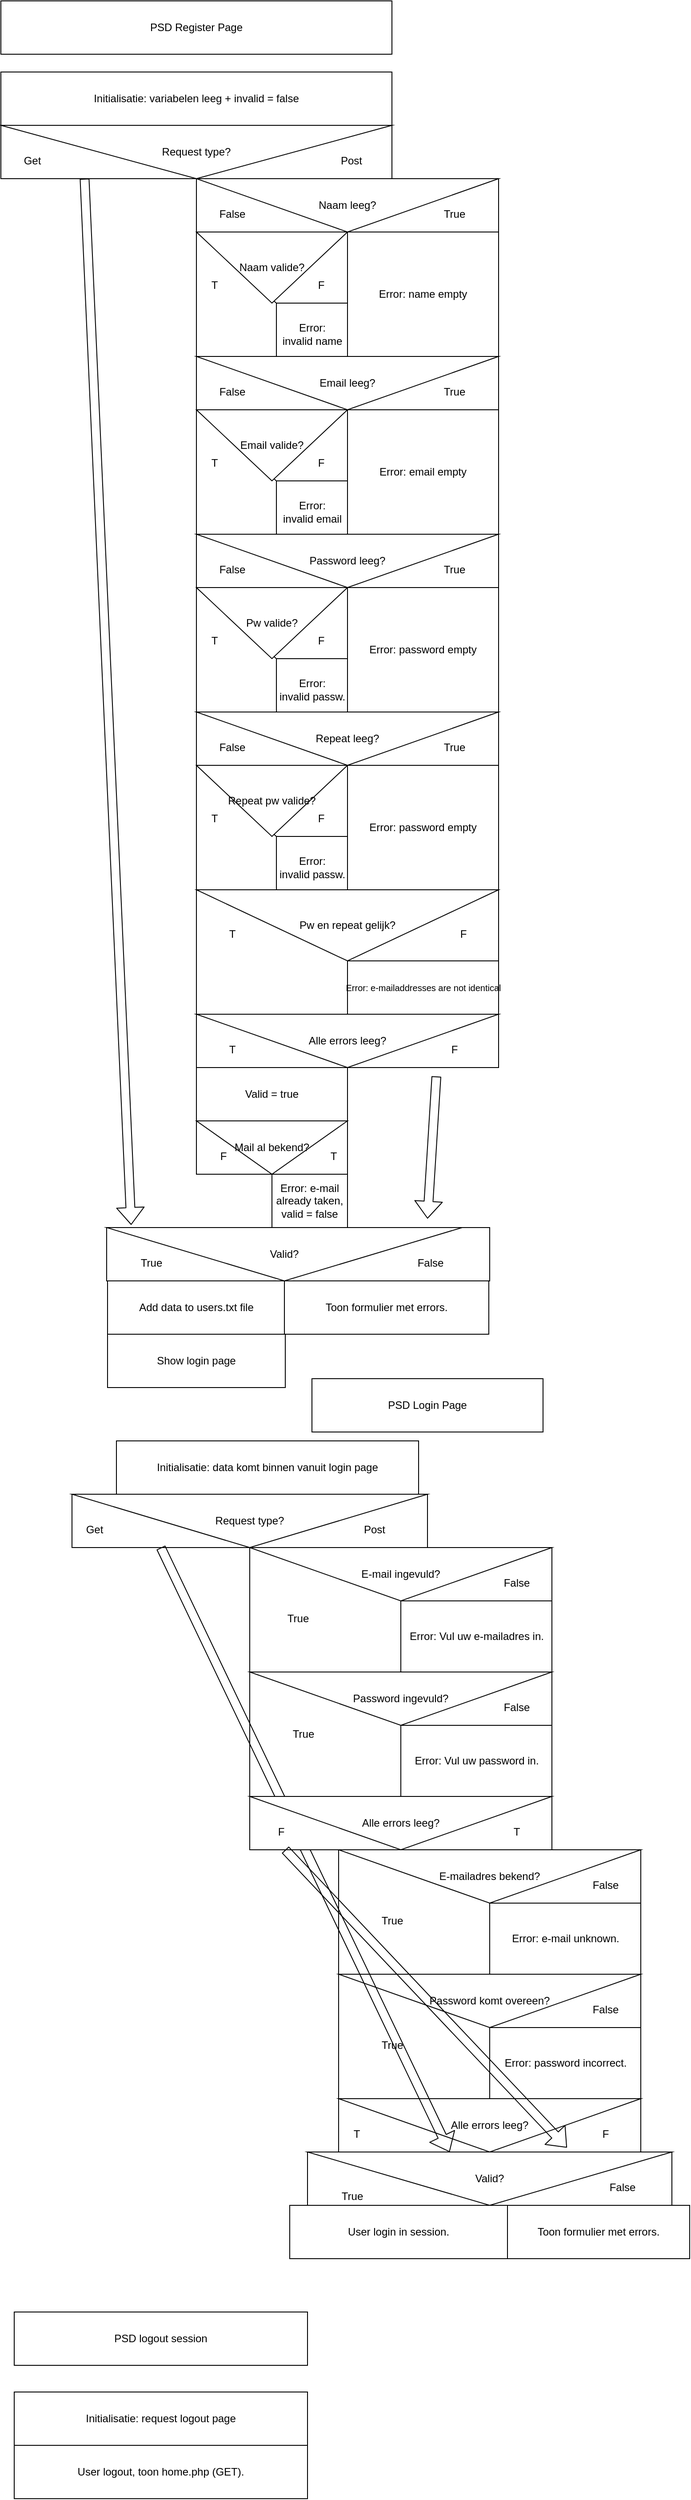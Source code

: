 <mxfile>
    <diagram id="11xAq4tMFkxx9fgxJnM6" name="Page-3">
        <mxGraphModel dx="1208" dy="807" grid="1" gridSize="10" guides="1" tooltips="1" connect="1" arrows="1" fold="1" page="1" pageScale="1" pageWidth="827" pageHeight="1169" math="0" shadow="0">
            <root>
                <mxCell id="vz2WXujT0kwOBEQF64tn-0"/>
                <mxCell id="vz2WXujT0kwOBEQF64tn-1" parent="vz2WXujT0kwOBEQF64tn-0"/>
                <mxCell id="vz2WXujT0kwOBEQF64tn-2" value="PSD Register Page" style="rounded=0;whiteSpace=wrap;html=1;" vertex="1" parent="vz2WXujT0kwOBEQF64tn-1">
                    <mxGeometry x="40" y="40" width="440" height="60" as="geometry"/>
                </mxCell>
                <mxCell id="vz2WXujT0kwOBEQF64tn-3" value="Initialisatie: variabelen leeg + invalid = false" style="rounded=0;whiteSpace=wrap;html=1;" vertex="1" parent="vz2WXujT0kwOBEQF64tn-1">
                    <mxGeometry x="40" y="120" width="440" height="60" as="geometry"/>
                </mxCell>
                <mxCell id="vz2WXujT0kwOBEQF64tn-4" value="" style="rounded=0;whiteSpace=wrap;html=1;" vertex="1" parent="vz2WXujT0kwOBEQF64tn-1">
                    <mxGeometry x="40" y="180" width="440" height="60" as="geometry"/>
                </mxCell>
                <mxCell id="vz2WXujT0kwOBEQF64tn-5" value="Request type?" style="triangle;whiteSpace=wrap;html=1;direction=south;" vertex="1" parent="vz2WXujT0kwOBEQF64tn-1">
                    <mxGeometry x="40" y="180" width="440" height="60" as="geometry"/>
                </mxCell>
                <mxCell id="vz2WXujT0kwOBEQF64tn-6" value="Get" style="text;html=1;align=center;verticalAlign=middle;resizable=0;points=[];autosize=1;strokeColor=none;fillColor=none;" vertex="1" parent="vz2WXujT0kwOBEQF64tn-1">
                    <mxGeometry x="60" y="210" width="30" height="20" as="geometry"/>
                </mxCell>
                <mxCell id="vz2WXujT0kwOBEQF64tn-7" value="Post" style="text;html=1;align=center;verticalAlign=middle;resizable=0;points=[];autosize=1;strokeColor=none;fillColor=none;" vertex="1" parent="vz2WXujT0kwOBEQF64tn-1">
                    <mxGeometry x="414" y="210" width="40" height="20" as="geometry"/>
                </mxCell>
                <mxCell id="vz2WXujT0kwOBEQF64tn-8" value="" style="rounded=0;whiteSpace=wrap;html=1;" vertex="1" parent="vz2WXujT0kwOBEQF64tn-1">
                    <mxGeometry x="260" y="240" width="340" height="60" as="geometry"/>
                </mxCell>
                <mxCell id="vz2WXujT0kwOBEQF64tn-9" value="Naam leeg?" style="triangle;whiteSpace=wrap;html=1;direction=south;" vertex="1" parent="vz2WXujT0kwOBEQF64tn-1">
                    <mxGeometry x="260" y="240" width="340" height="60" as="geometry"/>
                </mxCell>
                <mxCell id="vz2WXujT0kwOBEQF64tn-10" value="False" style="text;html=1;align=center;verticalAlign=middle;resizable=0;points=[];autosize=1;strokeColor=none;fillColor=none;" vertex="1" parent="vz2WXujT0kwOBEQF64tn-1">
                    <mxGeometry x="280" y="270" width="40" height="20" as="geometry"/>
                </mxCell>
                <mxCell id="vz2WXujT0kwOBEQF64tn-11" value="True" style="text;html=1;align=center;verticalAlign=middle;resizable=0;points=[];autosize=1;strokeColor=none;fillColor=none;" vertex="1" parent="vz2WXujT0kwOBEQF64tn-1">
                    <mxGeometry x="530" y="270" width="40" height="20" as="geometry"/>
                </mxCell>
                <mxCell id="vz2WXujT0kwOBEQF64tn-12" value="Error: name empty" style="rounded=0;whiteSpace=wrap;html=1;" vertex="1" parent="vz2WXujT0kwOBEQF64tn-1">
                    <mxGeometry x="430" y="300" width="170" height="140" as="geometry"/>
                </mxCell>
                <mxCell id="vz2WXujT0kwOBEQF64tn-13" value="" style="rounded=0;whiteSpace=wrap;html=1;" vertex="1" parent="vz2WXujT0kwOBEQF64tn-1">
                    <mxGeometry x="260" y="300" width="170" height="140" as="geometry"/>
                </mxCell>
                <mxCell id="vz2WXujT0kwOBEQF64tn-15" value="Name valide?" style="text;html=1;align=center;verticalAlign=middle;resizable=0;points=[];autosize=1;strokeColor=none;fillColor=none;" vertex="1" parent="vz2WXujT0kwOBEQF64tn-1">
                    <mxGeometry x="300" y="310" width="90" height="20" as="geometry"/>
                </mxCell>
                <mxCell id="vz2WXujT0kwOBEQF64tn-16" value="T" style="text;html=1;align=center;verticalAlign=middle;resizable=0;points=[];autosize=1;strokeColor=none;fillColor=none;" vertex="1" parent="vz2WXujT0kwOBEQF64tn-1">
                    <mxGeometry x="270" y="350" width="20" height="20" as="geometry"/>
                </mxCell>
                <mxCell id="vz2WXujT0kwOBEQF64tn-17" value="F" style="text;html=1;align=center;verticalAlign=middle;resizable=0;points=[];autosize=1;strokeColor=none;fillColor=none;" vertex="1" parent="vz2WXujT0kwOBEQF64tn-1">
                    <mxGeometry x="390" y="350" width="20" height="20" as="geometry"/>
                </mxCell>
                <mxCell id="vz2WXujT0kwOBEQF64tn-19" value="" style="endArrow=none;html=1;exitX=0.529;exitY=0.571;exitDx=0;exitDy=0;exitPerimeter=0;" edge="1" parent="vz2WXujT0kwOBEQF64tn-1" source="vz2WXujT0kwOBEQF64tn-13">
                    <mxGeometry width="50" height="50" relative="1" as="geometry">
                        <mxPoint x="210" y="350" as="sourcePoint"/>
                        <mxPoint x="260" y="300" as="targetPoint"/>
                    </mxGeometry>
                </mxCell>
                <mxCell id="vz2WXujT0kwOBEQF64tn-20" value="" style="endArrow=none;html=1;entryX=1;entryY=0.571;entryDx=0;entryDy=0;entryPerimeter=0;" edge="1" parent="vz2WXujT0kwOBEQF64tn-1" target="vz2WXujT0kwOBEQF64tn-13">
                    <mxGeometry width="50" height="50" relative="1" as="geometry">
                        <mxPoint x="350" y="380" as="sourcePoint"/>
                        <mxPoint x="390" y="330" as="targetPoint"/>
                    </mxGeometry>
                </mxCell>
                <mxCell id="vz2WXujT0kwOBEQF64tn-21" value="" style="endArrow=none;html=1;" edge="1" parent="vz2WXujT0kwOBEQF64tn-1">
                    <mxGeometry width="50" height="50" relative="1" as="geometry">
                        <mxPoint x="350" y="440" as="sourcePoint"/>
                        <mxPoint x="350" y="380" as="targetPoint"/>
                    </mxGeometry>
                </mxCell>
                <mxCell id="vz2WXujT0kwOBEQF64tn-22" value="Naam valide?" style="triangle;whiteSpace=wrap;html=1;direction=south;" vertex="1" parent="vz2WXujT0kwOBEQF64tn-1">
                    <mxGeometry x="260" y="300" width="170" height="80" as="geometry"/>
                </mxCell>
                <mxCell id="vz2WXujT0kwOBEQF64tn-23" value="Error:&lt;br&gt;invalid name" style="text;html=1;align=center;verticalAlign=middle;resizable=0;points=[];autosize=1;strokeColor=none;fillColor=none;" vertex="1" parent="vz2WXujT0kwOBEQF64tn-1">
                    <mxGeometry x="350" y="400" width="80" height="30" as="geometry"/>
                </mxCell>
                <mxCell id="vz2WXujT0kwOBEQF64tn-24" value="Error: email empty" style="rounded=0;whiteSpace=wrap;html=1;" vertex="1" parent="vz2WXujT0kwOBEQF64tn-1">
                    <mxGeometry x="430" y="500" width="170" height="140" as="geometry"/>
                </mxCell>
                <mxCell id="vz2WXujT0kwOBEQF64tn-25" value="" style="rounded=0;whiteSpace=wrap;html=1;" vertex="1" parent="vz2WXujT0kwOBEQF64tn-1">
                    <mxGeometry x="260" y="500" width="170" height="140" as="geometry"/>
                </mxCell>
                <mxCell id="vz2WXujT0kwOBEQF64tn-26" value="Name valide?" style="text;html=1;align=center;verticalAlign=middle;resizable=0;points=[];autosize=1;strokeColor=none;fillColor=none;" vertex="1" parent="vz2WXujT0kwOBEQF64tn-1">
                    <mxGeometry x="300" y="510" width="90" height="20" as="geometry"/>
                </mxCell>
                <mxCell id="vz2WXujT0kwOBEQF64tn-27" value="T" style="text;html=1;align=center;verticalAlign=middle;resizable=0;points=[];autosize=1;strokeColor=none;fillColor=none;" vertex="1" parent="vz2WXujT0kwOBEQF64tn-1">
                    <mxGeometry x="270" y="550" width="20" height="20" as="geometry"/>
                </mxCell>
                <mxCell id="vz2WXujT0kwOBEQF64tn-28" value="F" style="text;html=1;align=center;verticalAlign=middle;resizable=0;points=[];autosize=1;strokeColor=none;fillColor=none;" vertex="1" parent="vz2WXujT0kwOBEQF64tn-1">
                    <mxGeometry x="390" y="550" width="20" height="20" as="geometry"/>
                </mxCell>
                <mxCell id="vz2WXujT0kwOBEQF64tn-29" value="" style="endArrow=none;html=1;exitX=0.529;exitY=0.571;exitDx=0;exitDy=0;exitPerimeter=0;" edge="1" source="vz2WXujT0kwOBEQF64tn-25" parent="vz2WXujT0kwOBEQF64tn-1">
                    <mxGeometry width="50" height="50" relative="1" as="geometry">
                        <mxPoint x="210" y="550" as="sourcePoint"/>
                        <mxPoint x="260" y="500" as="targetPoint"/>
                    </mxGeometry>
                </mxCell>
                <mxCell id="vz2WXujT0kwOBEQF64tn-30" value="" style="endArrow=none;html=1;entryX=1;entryY=0.571;entryDx=0;entryDy=0;entryPerimeter=0;" edge="1" target="vz2WXujT0kwOBEQF64tn-25" parent="vz2WXujT0kwOBEQF64tn-1">
                    <mxGeometry width="50" height="50" relative="1" as="geometry">
                        <mxPoint x="350" y="580" as="sourcePoint"/>
                        <mxPoint x="390" y="530" as="targetPoint"/>
                    </mxGeometry>
                </mxCell>
                <mxCell id="vz2WXujT0kwOBEQF64tn-31" value="" style="endArrow=none;html=1;" edge="1" parent="vz2WXujT0kwOBEQF64tn-1">
                    <mxGeometry width="50" height="50" relative="1" as="geometry">
                        <mxPoint x="350" y="640" as="sourcePoint"/>
                        <mxPoint x="350" y="580" as="targetPoint"/>
                    </mxGeometry>
                </mxCell>
                <mxCell id="vz2WXujT0kwOBEQF64tn-32" value="Email valide?" style="triangle;whiteSpace=wrap;html=1;direction=south;" vertex="1" parent="vz2WXujT0kwOBEQF64tn-1">
                    <mxGeometry x="260" y="500" width="170" height="80" as="geometry"/>
                </mxCell>
                <mxCell id="vz2WXujT0kwOBEQF64tn-33" value="Error:&lt;br&gt;invalid email" style="text;html=1;align=center;verticalAlign=middle;resizable=0;points=[];autosize=1;strokeColor=none;fillColor=none;" vertex="1" parent="vz2WXujT0kwOBEQF64tn-1">
                    <mxGeometry x="350" y="600" width="80" height="30" as="geometry"/>
                </mxCell>
                <mxCell id="vz2WXujT0kwOBEQF64tn-34" value="Error: password empty" style="rounded=0;whiteSpace=wrap;html=1;" vertex="1" parent="vz2WXujT0kwOBEQF64tn-1">
                    <mxGeometry x="430" y="700" width="170" height="140" as="geometry"/>
                </mxCell>
                <mxCell id="vz2WXujT0kwOBEQF64tn-35" value="" style="rounded=0;whiteSpace=wrap;html=1;" vertex="1" parent="vz2WXujT0kwOBEQF64tn-1">
                    <mxGeometry x="260" y="700" width="170" height="140" as="geometry"/>
                </mxCell>
                <mxCell id="vz2WXujT0kwOBEQF64tn-36" value="Name valide?" style="text;html=1;align=center;verticalAlign=middle;resizable=0;points=[];autosize=1;strokeColor=none;fillColor=none;" vertex="1" parent="vz2WXujT0kwOBEQF64tn-1">
                    <mxGeometry x="300" y="710" width="90" height="20" as="geometry"/>
                </mxCell>
                <mxCell id="vz2WXujT0kwOBEQF64tn-37" value="T" style="text;html=1;align=center;verticalAlign=middle;resizable=0;points=[];autosize=1;strokeColor=none;fillColor=none;" vertex="1" parent="vz2WXujT0kwOBEQF64tn-1">
                    <mxGeometry x="270" y="750" width="20" height="20" as="geometry"/>
                </mxCell>
                <mxCell id="vz2WXujT0kwOBEQF64tn-38" value="F" style="text;html=1;align=center;verticalAlign=middle;resizable=0;points=[];autosize=1;strokeColor=none;fillColor=none;" vertex="1" parent="vz2WXujT0kwOBEQF64tn-1">
                    <mxGeometry x="390" y="750" width="20" height="20" as="geometry"/>
                </mxCell>
                <mxCell id="vz2WXujT0kwOBEQF64tn-39" value="" style="endArrow=none;html=1;exitX=0.529;exitY=0.571;exitDx=0;exitDy=0;exitPerimeter=0;" edge="1" source="vz2WXujT0kwOBEQF64tn-35" parent="vz2WXujT0kwOBEQF64tn-1">
                    <mxGeometry width="50" height="50" relative="1" as="geometry">
                        <mxPoint x="210" y="750" as="sourcePoint"/>
                        <mxPoint x="260" y="700" as="targetPoint"/>
                    </mxGeometry>
                </mxCell>
                <mxCell id="vz2WXujT0kwOBEQF64tn-40" value="" style="endArrow=none;html=1;entryX=1;entryY=0.571;entryDx=0;entryDy=0;entryPerimeter=0;" edge="1" target="vz2WXujT0kwOBEQF64tn-35" parent="vz2WXujT0kwOBEQF64tn-1">
                    <mxGeometry width="50" height="50" relative="1" as="geometry">
                        <mxPoint x="350" y="780" as="sourcePoint"/>
                        <mxPoint x="390" y="730" as="targetPoint"/>
                    </mxGeometry>
                </mxCell>
                <mxCell id="vz2WXujT0kwOBEQF64tn-41" value="" style="endArrow=none;html=1;" edge="1" parent="vz2WXujT0kwOBEQF64tn-1">
                    <mxGeometry width="50" height="50" relative="1" as="geometry">
                        <mxPoint x="350" y="840" as="sourcePoint"/>
                        <mxPoint x="350" y="780" as="targetPoint"/>
                    </mxGeometry>
                </mxCell>
                <mxCell id="vz2WXujT0kwOBEQF64tn-42" value="Pw valide?" style="triangle;whiteSpace=wrap;html=1;direction=south;" vertex="1" parent="vz2WXujT0kwOBEQF64tn-1">
                    <mxGeometry x="260" y="700" width="170" height="80" as="geometry"/>
                </mxCell>
                <mxCell id="vz2WXujT0kwOBEQF64tn-43" value="Error:&lt;br&gt;invalid passw." style="text;html=1;align=center;verticalAlign=middle;resizable=0;points=[];autosize=1;strokeColor=none;fillColor=none;" vertex="1" parent="vz2WXujT0kwOBEQF64tn-1">
                    <mxGeometry x="345" y="800" width="90" height="30" as="geometry"/>
                </mxCell>
                <mxCell id="vz2WXujT0kwOBEQF64tn-44" value="Error: password empty" style="rounded=0;whiteSpace=wrap;html=1;" vertex="1" parent="vz2WXujT0kwOBEQF64tn-1">
                    <mxGeometry x="430" y="900" width="170" height="140" as="geometry"/>
                </mxCell>
                <mxCell id="vz2WXujT0kwOBEQF64tn-45" value="" style="rounded=0;whiteSpace=wrap;html=1;" vertex="1" parent="vz2WXujT0kwOBEQF64tn-1">
                    <mxGeometry x="260" y="900" width="170" height="140" as="geometry"/>
                </mxCell>
                <mxCell id="vz2WXujT0kwOBEQF64tn-46" value="Name valide?" style="text;html=1;align=center;verticalAlign=middle;resizable=0;points=[];autosize=1;strokeColor=none;fillColor=none;" vertex="1" parent="vz2WXujT0kwOBEQF64tn-1">
                    <mxGeometry x="300" y="910" width="90" height="20" as="geometry"/>
                </mxCell>
                <mxCell id="vz2WXujT0kwOBEQF64tn-47" value="T" style="text;html=1;align=center;verticalAlign=middle;resizable=0;points=[];autosize=1;strokeColor=none;fillColor=none;" vertex="1" parent="vz2WXujT0kwOBEQF64tn-1">
                    <mxGeometry x="270" y="950" width="20" height="20" as="geometry"/>
                </mxCell>
                <mxCell id="vz2WXujT0kwOBEQF64tn-48" value="F" style="text;html=1;align=center;verticalAlign=middle;resizable=0;points=[];autosize=1;strokeColor=none;fillColor=none;" vertex="1" parent="vz2WXujT0kwOBEQF64tn-1">
                    <mxGeometry x="390" y="950" width="20" height="20" as="geometry"/>
                </mxCell>
                <mxCell id="vz2WXujT0kwOBEQF64tn-49" value="" style="endArrow=none;html=1;exitX=0.529;exitY=0.571;exitDx=0;exitDy=0;exitPerimeter=0;" edge="1" source="vz2WXujT0kwOBEQF64tn-45" parent="vz2WXujT0kwOBEQF64tn-1">
                    <mxGeometry width="50" height="50" relative="1" as="geometry">
                        <mxPoint x="210" y="950" as="sourcePoint"/>
                        <mxPoint x="260" y="900" as="targetPoint"/>
                    </mxGeometry>
                </mxCell>
                <mxCell id="vz2WXujT0kwOBEQF64tn-50" value="" style="endArrow=none;html=1;entryX=1;entryY=0.571;entryDx=0;entryDy=0;entryPerimeter=0;" edge="1" target="vz2WXujT0kwOBEQF64tn-45" parent="vz2WXujT0kwOBEQF64tn-1">
                    <mxGeometry width="50" height="50" relative="1" as="geometry">
                        <mxPoint x="350" y="980" as="sourcePoint"/>
                        <mxPoint x="390" y="930" as="targetPoint"/>
                    </mxGeometry>
                </mxCell>
                <mxCell id="vz2WXujT0kwOBEQF64tn-51" value="" style="endArrow=none;html=1;" edge="1" parent="vz2WXujT0kwOBEQF64tn-1">
                    <mxGeometry width="50" height="50" relative="1" as="geometry">
                        <mxPoint x="350" y="1040" as="sourcePoint"/>
                        <mxPoint x="350" y="980" as="targetPoint"/>
                    </mxGeometry>
                </mxCell>
                <mxCell id="vz2WXujT0kwOBEQF64tn-52" value="Repeat pw valide?" style="triangle;whiteSpace=wrap;html=1;direction=south;" vertex="1" parent="vz2WXujT0kwOBEQF64tn-1">
                    <mxGeometry x="260" y="900" width="170" height="80" as="geometry"/>
                </mxCell>
                <mxCell id="vz2WXujT0kwOBEQF64tn-53" value="Error:&lt;br&gt;invalid passw." style="text;html=1;align=center;verticalAlign=middle;resizable=0;points=[];autosize=1;strokeColor=none;fillColor=none;" vertex="1" parent="vz2WXujT0kwOBEQF64tn-1">
                    <mxGeometry x="345" y="1000" width="90" height="30" as="geometry"/>
                </mxCell>
                <mxCell id="vz2WXujT0kwOBEQF64tn-54" value="Alle errors leeg?" style="triangle;whiteSpace=wrap;html=1;direction=south;" vertex="1" parent="vz2WXujT0kwOBEQF64tn-1">
                    <mxGeometry x="260" y="1180" width="340" height="60" as="geometry"/>
                </mxCell>
                <mxCell id="vz2WXujT0kwOBEQF64tn-56" value="" style="rounded=0;whiteSpace=wrap;html=1;" vertex="1" parent="vz2WXujT0kwOBEQF64tn-1">
                    <mxGeometry x="260" y="1180" width="340" height="60" as="geometry"/>
                </mxCell>
                <mxCell id="vz2WXujT0kwOBEQF64tn-57" value="Alle errors leeg?" style="triangle;whiteSpace=wrap;html=1;direction=south;" vertex="1" parent="vz2WXujT0kwOBEQF64tn-1">
                    <mxGeometry x="260" y="1180" width="340" height="60" as="geometry"/>
                </mxCell>
                <mxCell id="vz2WXujT0kwOBEQF64tn-58" value="Valid = true" style="rounded=0;whiteSpace=wrap;html=1;" vertex="1" parent="vz2WXujT0kwOBEQF64tn-1">
                    <mxGeometry x="260" y="1240" width="170" height="60" as="geometry"/>
                </mxCell>
                <mxCell id="vz2WXujT0kwOBEQF64tn-59" value="T" style="text;html=1;align=center;verticalAlign=middle;resizable=0;points=[];autosize=1;strokeColor=none;fillColor=none;" vertex="1" parent="vz2WXujT0kwOBEQF64tn-1">
                    <mxGeometry x="290" y="1210" width="20" height="20" as="geometry"/>
                </mxCell>
                <mxCell id="vz2WXujT0kwOBEQF64tn-60" value="F" style="text;html=1;align=center;verticalAlign=middle;resizable=0;points=[];autosize=1;strokeColor=none;fillColor=none;" vertex="1" parent="vz2WXujT0kwOBEQF64tn-1">
                    <mxGeometry x="540" y="1210" width="20" height="20" as="geometry"/>
                </mxCell>
                <mxCell id="vz2WXujT0kwOBEQF64tn-73" value="" style="rounded=0;whiteSpace=wrap;html=1;" vertex="1" parent="vz2WXujT0kwOBEQF64tn-1">
                    <mxGeometry x="260" y="440" width="340" height="60" as="geometry"/>
                </mxCell>
                <mxCell id="vz2WXujT0kwOBEQF64tn-74" value="Email leeg?" style="triangle;whiteSpace=wrap;html=1;direction=south;" vertex="1" parent="vz2WXujT0kwOBEQF64tn-1">
                    <mxGeometry x="260" y="440" width="340" height="60" as="geometry"/>
                </mxCell>
                <mxCell id="vz2WXujT0kwOBEQF64tn-75" value="False" style="text;html=1;align=center;verticalAlign=middle;resizable=0;points=[];autosize=1;strokeColor=none;fillColor=none;" vertex="1" parent="vz2WXujT0kwOBEQF64tn-1">
                    <mxGeometry x="280" y="470" width="40" height="20" as="geometry"/>
                </mxCell>
                <mxCell id="vz2WXujT0kwOBEQF64tn-76" value="True" style="text;html=1;align=center;verticalAlign=middle;resizable=0;points=[];autosize=1;strokeColor=none;fillColor=none;" vertex="1" parent="vz2WXujT0kwOBEQF64tn-1">
                    <mxGeometry x="530" y="470" width="40" height="20" as="geometry"/>
                </mxCell>
                <mxCell id="vz2WXujT0kwOBEQF64tn-78" value="" style="rounded=0;whiteSpace=wrap;html=1;" vertex="1" parent="vz2WXujT0kwOBEQF64tn-1">
                    <mxGeometry x="260" y="640" width="340" height="60" as="geometry"/>
                </mxCell>
                <mxCell id="vz2WXujT0kwOBEQF64tn-79" value="Password leeg?" style="triangle;whiteSpace=wrap;html=1;direction=south;" vertex="1" parent="vz2WXujT0kwOBEQF64tn-1">
                    <mxGeometry x="260" y="640" width="340" height="60" as="geometry"/>
                </mxCell>
                <mxCell id="vz2WXujT0kwOBEQF64tn-80" value="False" style="text;html=1;align=center;verticalAlign=middle;resizable=0;points=[];autosize=1;strokeColor=none;fillColor=none;" vertex="1" parent="vz2WXujT0kwOBEQF64tn-1">
                    <mxGeometry x="280" y="670" width="40" height="20" as="geometry"/>
                </mxCell>
                <mxCell id="vz2WXujT0kwOBEQF64tn-81" value="True" style="text;html=1;align=center;verticalAlign=middle;resizable=0;points=[];autosize=1;strokeColor=none;fillColor=none;" vertex="1" parent="vz2WXujT0kwOBEQF64tn-1">
                    <mxGeometry x="530" y="670" width="40" height="20" as="geometry"/>
                </mxCell>
                <mxCell id="vz2WXujT0kwOBEQF64tn-84" value="" style="rounded=0;whiteSpace=wrap;html=1;" vertex="1" parent="vz2WXujT0kwOBEQF64tn-1">
                    <mxGeometry x="260" y="840" width="340" height="60" as="geometry"/>
                </mxCell>
                <mxCell id="vz2WXujT0kwOBEQF64tn-85" value="Repeat leeg?" style="triangle;whiteSpace=wrap;html=1;direction=south;" vertex="1" parent="vz2WXujT0kwOBEQF64tn-1">
                    <mxGeometry x="260" y="840" width="340" height="60" as="geometry"/>
                </mxCell>
                <mxCell id="vz2WXujT0kwOBEQF64tn-86" value="False" style="text;html=1;align=center;verticalAlign=middle;resizable=0;points=[];autosize=1;strokeColor=none;fillColor=none;" vertex="1" parent="vz2WXujT0kwOBEQF64tn-1">
                    <mxGeometry x="280" y="870" width="40" height="20" as="geometry"/>
                </mxCell>
                <mxCell id="vz2WXujT0kwOBEQF64tn-87" value="True" style="text;html=1;align=center;verticalAlign=middle;resizable=0;points=[];autosize=1;strokeColor=none;fillColor=none;" vertex="1" parent="vz2WXujT0kwOBEQF64tn-1">
                    <mxGeometry x="530" y="870" width="40" height="20" as="geometry"/>
                </mxCell>
                <mxCell id="vz2WXujT0kwOBEQF64tn-91" value="" style="rounded=0;whiteSpace=wrap;html=1;" vertex="1" parent="vz2WXujT0kwOBEQF64tn-1">
                    <mxGeometry x="260" y="1040" width="340" height="140" as="geometry"/>
                </mxCell>
                <mxCell id="vz2WXujT0kwOBEQF64tn-92" value="Name valide?" style="text;html=1;align=center;verticalAlign=middle;resizable=0;points=[];autosize=1;strokeColor=none;fillColor=none;" vertex="1" parent="vz2WXujT0kwOBEQF64tn-1">
                    <mxGeometry x="300" y="1050" width="90" height="20" as="geometry"/>
                </mxCell>
                <mxCell id="vz2WXujT0kwOBEQF64tn-93" value="T" style="text;html=1;align=center;verticalAlign=middle;resizable=0;points=[];autosize=1;strokeColor=none;fillColor=none;" vertex="1" parent="vz2WXujT0kwOBEQF64tn-1">
                    <mxGeometry x="290" y="1080" width="20" height="20" as="geometry"/>
                </mxCell>
                <mxCell id="vz2WXujT0kwOBEQF64tn-94" value="F" style="text;html=1;align=center;verticalAlign=middle;resizable=0;points=[];autosize=1;strokeColor=none;fillColor=none;" vertex="1" parent="vz2WXujT0kwOBEQF64tn-1">
                    <mxGeometry x="390" y="1090" width="20" height="20" as="geometry"/>
                </mxCell>
                <mxCell id="vz2WXujT0kwOBEQF64tn-96" value="" style="endArrow=none;html=1;entryX=1;entryY=0.571;entryDx=0;entryDy=0;entryPerimeter=0;exitX=1;exitY=0.5;exitDx=0;exitDy=0;" edge="1" target="vz2WXujT0kwOBEQF64tn-91" parent="vz2WXujT0kwOBEQF64tn-1" source="vz2WXujT0kwOBEQF64tn-98">
                    <mxGeometry width="50" height="50" relative="1" as="geometry">
                        <mxPoint x="350" y="1120" as="sourcePoint"/>
                        <mxPoint x="390" y="1070" as="targetPoint"/>
                    </mxGeometry>
                </mxCell>
                <mxCell id="vz2WXujT0kwOBEQF64tn-98" value="Pw en repeat gelijk?" style="triangle;whiteSpace=wrap;html=1;direction=south;" vertex="1" parent="vz2WXujT0kwOBEQF64tn-1">
                    <mxGeometry x="260" y="1040" width="340" height="80" as="geometry"/>
                </mxCell>
                <mxCell id="vz2WXujT0kwOBEQF64tn-100" value="" style="endArrow=none;html=1;exitX=0.5;exitY=1;exitDx=0;exitDy=0;" edge="1" parent="vz2WXujT0kwOBEQF64tn-1" source="vz2WXujT0kwOBEQF64tn-91">
                    <mxGeometry width="50" height="50" relative="1" as="geometry">
                        <mxPoint x="380" y="1170" as="sourcePoint"/>
                        <mxPoint x="430" y="1120" as="targetPoint"/>
                    </mxGeometry>
                </mxCell>
                <mxCell id="vz2WXujT0kwOBEQF64tn-101" value="F" style="text;html=1;align=center;verticalAlign=middle;resizable=0;points=[];autosize=1;strokeColor=none;fillColor=none;" vertex="1" parent="vz2WXujT0kwOBEQF64tn-1">
                    <mxGeometry x="550" y="1080" width="20" height="20" as="geometry"/>
                </mxCell>
                <mxCell id="vz2WXujT0kwOBEQF64tn-102" value="&lt;font style=&quot;font-size: 10px&quot;&gt;Error: e-mailaddresses are not identical&lt;br&gt;&lt;/font&gt;" style="text;html=1;align=center;verticalAlign=middle;resizable=0;points=[];autosize=1;strokeColor=none;fillColor=none;" vertex="1" parent="vz2WXujT0kwOBEQF64tn-1">
                    <mxGeometry x="420" y="1140" width="190" height="20" as="geometry"/>
                </mxCell>
                <mxCell id="oaspcr5i4qZDMT7eizMD-0" value="" style="rounded=0;whiteSpace=wrap;html=1;fontSize=10;" vertex="1" parent="vz2WXujT0kwOBEQF64tn-1">
                    <mxGeometry x="159" y="1420" width="431" height="60" as="geometry"/>
                </mxCell>
                <mxCell id="oaspcr5i4qZDMT7eizMD-3" value="" style="shape=flexArrow;endArrow=classic;html=1;fontSize=10;entryX=0.064;entryY=-0.05;entryDx=0;entryDy=0;entryPerimeter=0;exitX=0.214;exitY=1;exitDx=0;exitDy=0;exitPerimeter=0;" edge="1" parent="vz2WXujT0kwOBEQF64tn-1" source="vz2WXujT0kwOBEQF64tn-4" target="oaspcr5i4qZDMT7eizMD-0">
                    <mxGeometry width="50" height="50" relative="1" as="geometry">
                        <mxPoint x="-20" y="570" as="sourcePoint"/>
                        <mxPoint x="100" y="440" as="targetPoint"/>
                    </mxGeometry>
                </mxCell>
                <mxCell id="oaspcr5i4qZDMT7eizMD-4" value="&lt;font style=&quot;font-size: 12px&quot;&gt;Valid?&lt;/font&gt;" style="triangle;whiteSpace=wrap;html=1;fontSize=10;direction=south;" vertex="1" parent="vz2WXujT0kwOBEQF64tn-1">
                    <mxGeometry x="159" y="1420" width="400" height="60" as="geometry"/>
                </mxCell>
                <mxCell id="oaspcr5i4qZDMT7eizMD-5" value="&lt;font style=&quot;font-size: 12px&quot;&gt;True&lt;/font&gt;" style="text;html=1;align=center;verticalAlign=middle;resizable=0;points=[];autosize=1;strokeColor=none;fillColor=none;fontSize=10;" vertex="1" parent="vz2WXujT0kwOBEQF64tn-1">
                    <mxGeometry x="189" y="1450" width="40" height="20" as="geometry"/>
                </mxCell>
                <mxCell id="oaspcr5i4qZDMT7eizMD-6" value="&lt;font style=&quot;font-size: 12px&quot;&gt;False&lt;/font&gt;" style="text;html=1;align=center;verticalAlign=middle;resizable=0;points=[];autosize=1;strokeColor=none;fillColor=none;fontSize=10;" vertex="1" parent="vz2WXujT0kwOBEQF64tn-1">
                    <mxGeometry x="503" y="1450" width="40" height="20" as="geometry"/>
                </mxCell>
                <mxCell id="oaspcr5i4qZDMT7eizMD-7" value="" style="rounded=0;whiteSpace=wrap;html=1;fontSize=12;" vertex="1" parent="vz2WXujT0kwOBEQF64tn-1">
                    <mxGeometry x="260" y="1300" width="170" height="60" as="geometry"/>
                </mxCell>
                <mxCell id="oaspcr5i4qZDMT7eizMD-8" value="Mail al bekend?" style="triangle;whiteSpace=wrap;html=1;fontSize=12;direction=south;" vertex="1" parent="vz2WXujT0kwOBEQF64tn-1">
                    <mxGeometry x="260" y="1300" width="170" height="60" as="geometry"/>
                </mxCell>
                <mxCell id="oaspcr5i4qZDMT7eizMD-9" value="T" style="text;html=1;align=center;verticalAlign=middle;resizable=0;points=[];autosize=1;strokeColor=none;fillColor=none;fontSize=12;" vertex="1" parent="vz2WXujT0kwOBEQF64tn-1">
                    <mxGeometry x="404" y="1330" width="20" height="20" as="geometry"/>
                </mxCell>
                <mxCell id="oaspcr5i4qZDMT7eizMD-10" value="F" style="text;html=1;align=center;verticalAlign=middle;resizable=0;points=[];autosize=1;strokeColor=none;fillColor=none;fontSize=12;" vertex="1" parent="vz2WXujT0kwOBEQF64tn-1">
                    <mxGeometry x="280" y="1330" width="20" height="20" as="geometry"/>
                </mxCell>
                <mxCell id="oaspcr5i4qZDMT7eizMD-11" value="Error: e-mail already taken,&lt;br&gt;valid = false" style="rounded=0;whiteSpace=wrap;html=1;fontSize=12;" vertex="1" parent="vz2WXujT0kwOBEQF64tn-1">
                    <mxGeometry x="345" y="1360" width="85" height="60" as="geometry"/>
                </mxCell>
                <mxCell id="oaspcr5i4qZDMT7eizMD-12" value="Add data to users.txt file" style="rounded=0;whiteSpace=wrap;html=1;fontSize=12;" vertex="1" parent="vz2WXujT0kwOBEQF64tn-1">
                    <mxGeometry x="160" y="1480" width="200" height="60" as="geometry"/>
                </mxCell>
                <mxCell id="oaspcr5i4qZDMT7eizMD-13" value="Toon formulier met errors." style="rounded=0;whiteSpace=wrap;html=1;fontSize=12;" vertex="1" parent="vz2WXujT0kwOBEQF64tn-1">
                    <mxGeometry x="359" y="1480" width="230" height="60" as="geometry"/>
                </mxCell>
                <mxCell id="Fq6evlu4GZTiWGC_-bww-0" value="Show login page" style="rounded=0;whiteSpace=wrap;html=1;fontSize=12;" vertex="1" parent="vz2WXujT0kwOBEQF64tn-1">
                    <mxGeometry x="160" y="1540" width="200" height="60" as="geometry"/>
                </mxCell>
                <mxCell id="cXznbOAI2KRde9WjXEJU-0" value="PSD Login Page" style="rounded=0;whiteSpace=wrap;html=1;fontSize=12;" vertex="1" parent="vz2WXujT0kwOBEQF64tn-1">
                    <mxGeometry x="390" y="1590" width="260" height="60" as="geometry"/>
                </mxCell>
                <mxCell id="cXznbOAI2KRde9WjXEJU-1" value="Initialisatie: data komt binnen vanuit login page" style="rounded=0;whiteSpace=wrap;html=1;fontSize=12;" vertex="1" parent="vz2WXujT0kwOBEQF64tn-1">
                    <mxGeometry x="170" y="1660" width="340" height="60" as="geometry"/>
                </mxCell>
                <mxCell id="cXznbOAI2KRde9WjXEJU-2" value="" style="rounded=0;whiteSpace=wrap;html=1;fontSize=12;" vertex="1" parent="vz2WXujT0kwOBEQF64tn-1">
                    <mxGeometry x="320" y="1780" width="340" height="140" as="geometry"/>
                </mxCell>
                <mxCell id="cXznbOAI2KRde9WjXEJU-3" value="E-mail ingevuld?" style="triangle;whiteSpace=wrap;html=1;fontSize=12;direction=south;" vertex="1" parent="vz2WXujT0kwOBEQF64tn-1">
                    <mxGeometry x="320" y="1780" width="340" height="60" as="geometry"/>
                </mxCell>
                <mxCell id="cXznbOAI2KRde9WjXEJU-4" value="True" style="text;html=1;align=center;verticalAlign=middle;resizable=0;points=[];autosize=1;strokeColor=none;fillColor=none;fontSize=12;" vertex="1" parent="vz2WXujT0kwOBEQF64tn-1">
                    <mxGeometry x="354" y="1850" width="40" height="20" as="geometry"/>
                </mxCell>
                <mxCell id="cXznbOAI2KRde9WjXEJU-5" value="False" style="text;html=1;align=center;verticalAlign=middle;resizable=0;points=[];autosize=1;strokeColor=none;fillColor=none;fontSize=12;" vertex="1" parent="vz2WXujT0kwOBEQF64tn-1">
                    <mxGeometry x="600" y="1810" width="40" height="20" as="geometry"/>
                </mxCell>
                <mxCell id="cXznbOAI2KRde9WjXEJU-6" value="" style="endArrow=none;html=1;fontSize=12;exitX=0.5;exitY=1;exitDx=0;exitDy=0;" edge="1" source="cXznbOAI2KRde9WjXEJU-2" parent="vz2WXujT0kwOBEQF64tn-1">
                    <mxGeometry width="50" height="50" relative="1" as="geometry">
                        <mxPoint x="440" y="1890" as="sourcePoint"/>
                        <mxPoint x="490" y="1840" as="targetPoint"/>
                    </mxGeometry>
                </mxCell>
                <mxCell id="cXznbOAI2KRde9WjXEJU-7" value="" style="endArrow=none;html=1;fontSize=12;exitX=1;exitY=0.5;exitDx=0;exitDy=0;" edge="1" source="cXznbOAI2KRde9WjXEJU-3" parent="vz2WXujT0kwOBEQF64tn-1">
                    <mxGeometry width="50" height="50" relative="1" as="geometry">
                        <mxPoint x="610" y="1890" as="sourcePoint"/>
                        <mxPoint x="660" y="1840" as="targetPoint"/>
                    </mxGeometry>
                </mxCell>
                <mxCell id="cXznbOAI2KRde9WjXEJU-8" value="Error: Vul uw e-mailadres in." style="text;html=1;align=center;verticalAlign=middle;resizable=0;points=[];autosize=1;strokeColor=none;fillColor=none;fontSize=12;" vertex="1" parent="vz2WXujT0kwOBEQF64tn-1">
                    <mxGeometry x="490" y="1870" width="170" height="20" as="geometry"/>
                </mxCell>
                <mxCell id="cXznbOAI2KRde9WjXEJU-9" value="" style="rounded=0;whiteSpace=wrap;html=1;fontSize=12;" vertex="1" parent="vz2WXujT0kwOBEQF64tn-1">
                    <mxGeometry x="320" y="1920" width="340" height="140" as="geometry"/>
                </mxCell>
                <mxCell id="cXznbOAI2KRde9WjXEJU-10" value="Password ingevuld?" style="triangle;whiteSpace=wrap;html=1;fontSize=12;direction=south;" vertex="1" parent="vz2WXujT0kwOBEQF64tn-1">
                    <mxGeometry x="320" y="1920" width="340" height="60" as="geometry"/>
                </mxCell>
                <mxCell id="cXznbOAI2KRde9WjXEJU-11" value="True" style="text;html=1;align=center;verticalAlign=middle;resizable=0;points=[];autosize=1;strokeColor=none;fillColor=none;fontSize=12;" vertex="1" parent="vz2WXujT0kwOBEQF64tn-1">
                    <mxGeometry x="360" y="1980" width="40" height="20" as="geometry"/>
                </mxCell>
                <mxCell id="cXznbOAI2KRde9WjXEJU-12" value="False" style="text;html=1;align=center;verticalAlign=middle;resizable=0;points=[];autosize=1;strokeColor=none;fillColor=none;fontSize=12;" vertex="1" parent="vz2WXujT0kwOBEQF64tn-1">
                    <mxGeometry x="600" y="1950" width="40" height="20" as="geometry"/>
                </mxCell>
                <mxCell id="cXznbOAI2KRde9WjXEJU-13" value="" style="endArrow=none;html=1;fontSize=12;exitX=0.5;exitY=1;exitDx=0;exitDy=0;" edge="1" source="cXznbOAI2KRde9WjXEJU-9" parent="vz2WXujT0kwOBEQF64tn-1">
                    <mxGeometry width="50" height="50" relative="1" as="geometry">
                        <mxPoint x="440" y="2030" as="sourcePoint"/>
                        <mxPoint x="490" y="1980" as="targetPoint"/>
                    </mxGeometry>
                </mxCell>
                <mxCell id="cXznbOAI2KRde9WjXEJU-14" value="" style="endArrow=none;html=1;fontSize=12;exitX=1;exitY=0.5;exitDx=0;exitDy=0;" edge="1" source="cXznbOAI2KRde9WjXEJU-10" parent="vz2WXujT0kwOBEQF64tn-1">
                    <mxGeometry width="50" height="50" relative="1" as="geometry">
                        <mxPoint x="610" y="2030" as="sourcePoint"/>
                        <mxPoint x="660" y="1980" as="targetPoint"/>
                    </mxGeometry>
                </mxCell>
                <mxCell id="cXznbOAI2KRde9WjXEJU-15" value="Error: Vul uw password in." style="text;html=1;align=center;verticalAlign=middle;resizable=0;points=[];autosize=1;strokeColor=none;fillColor=none;fontSize=12;" vertex="1" parent="vz2WXujT0kwOBEQF64tn-1">
                    <mxGeometry x="495" y="2010" width="160" height="20" as="geometry"/>
                </mxCell>
                <mxCell id="cXznbOAI2KRde9WjXEJU-16" value="" style="rounded=0;whiteSpace=wrap;html=1;fontSize=12;" vertex="1" parent="vz2WXujT0kwOBEQF64tn-1">
                    <mxGeometry x="420" y="2120" width="340" height="140" as="geometry"/>
                </mxCell>
                <mxCell id="cXznbOAI2KRde9WjXEJU-17" value="E-mailadres bekend?" style="triangle;whiteSpace=wrap;html=1;fontSize=12;direction=south;" vertex="1" parent="vz2WXujT0kwOBEQF64tn-1">
                    <mxGeometry x="420" y="2120" width="340" height="60" as="geometry"/>
                </mxCell>
                <mxCell id="cXznbOAI2KRde9WjXEJU-18" value="True" style="text;html=1;align=center;verticalAlign=middle;resizable=0;points=[];autosize=1;strokeColor=none;fillColor=none;fontSize=12;" vertex="1" parent="vz2WXujT0kwOBEQF64tn-1">
                    <mxGeometry x="460" y="2190" width="40" height="20" as="geometry"/>
                </mxCell>
                <mxCell id="cXznbOAI2KRde9WjXEJU-19" value="False" style="text;html=1;align=center;verticalAlign=middle;resizable=0;points=[];autosize=1;strokeColor=none;fillColor=none;fontSize=12;" vertex="1" parent="vz2WXujT0kwOBEQF64tn-1">
                    <mxGeometry x="700" y="2150" width="40" height="20" as="geometry"/>
                </mxCell>
                <mxCell id="cXznbOAI2KRde9WjXEJU-20" value="" style="endArrow=none;html=1;fontSize=12;exitX=0.5;exitY=1;exitDx=0;exitDy=0;" edge="1" source="cXznbOAI2KRde9WjXEJU-16" parent="vz2WXujT0kwOBEQF64tn-1">
                    <mxGeometry width="50" height="50" relative="1" as="geometry">
                        <mxPoint x="540" y="2230" as="sourcePoint"/>
                        <mxPoint x="590" y="2180" as="targetPoint"/>
                    </mxGeometry>
                </mxCell>
                <mxCell id="cXznbOAI2KRde9WjXEJU-21" value="" style="endArrow=none;html=1;fontSize=12;exitX=1;exitY=0.5;exitDx=0;exitDy=0;" edge="1" source="cXznbOAI2KRde9WjXEJU-17" parent="vz2WXujT0kwOBEQF64tn-1">
                    <mxGeometry width="50" height="50" relative="1" as="geometry">
                        <mxPoint x="710" y="2230" as="sourcePoint"/>
                        <mxPoint x="760" y="2180" as="targetPoint"/>
                        <Array as="points">
                            <mxPoint x="670" y="2180"/>
                        </Array>
                    </mxGeometry>
                </mxCell>
                <mxCell id="cXznbOAI2KRde9WjXEJU-22" value="Error: e-mail unknown." style="text;html=1;align=center;verticalAlign=middle;resizable=0;points=[];autosize=1;strokeColor=none;fillColor=none;fontSize=12;" vertex="1" parent="vz2WXujT0kwOBEQF64tn-1">
                    <mxGeometry x="605" y="2210" width="140" height="20" as="geometry"/>
                </mxCell>
                <mxCell id="cXznbOAI2KRde9WjXEJU-23" value="" style="rounded=0;whiteSpace=wrap;html=1;fontSize=12;" vertex="1" parent="vz2WXujT0kwOBEQF64tn-1">
                    <mxGeometry x="420" y="2260" width="340" height="140" as="geometry"/>
                </mxCell>
                <mxCell id="cXznbOAI2KRde9WjXEJU-24" value="Password komt overeen?" style="triangle;whiteSpace=wrap;html=1;fontSize=12;direction=south;" vertex="1" parent="vz2WXujT0kwOBEQF64tn-1">
                    <mxGeometry x="420" y="2260" width="340" height="60" as="geometry"/>
                </mxCell>
                <mxCell id="cXznbOAI2KRde9WjXEJU-25" value="True" style="text;html=1;align=center;verticalAlign=middle;resizable=0;points=[];autosize=1;strokeColor=none;fillColor=none;fontSize=12;" vertex="1" parent="vz2WXujT0kwOBEQF64tn-1">
                    <mxGeometry x="460" y="2330" width="40" height="20" as="geometry"/>
                </mxCell>
                <mxCell id="cXznbOAI2KRde9WjXEJU-26" value="False" style="text;html=1;align=center;verticalAlign=middle;resizable=0;points=[];autosize=1;strokeColor=none;fillColor=none;fontSize=12;" vertex="1" parent="vz2WXujT0kwOBEQF64tn-1">
                    <mxGeometry x="700" y="2290" width="40" height="20" as="geometry"/>
                </mxCell>
                <mxCell id="cXznbOAI2KRde9WjXEJU-27" value="" style="endArrow=none;html=1;fontSize=12;exitX=0.5;exitY=1;exitDx=0;exitDy=0;" edge="1" source="cXznbOAI2KRde9WjXEJU-23" parent="vz2WXujT0kwOBEQF64tn-1">
                    <mxGeometry width="50" height="50" relative="1" as="geometry">
                        <mxPoint x="540" y="2370" as="sourcePoint"/>
                        <mxPoint x="590" y="2320" as="targetPoint"/>
                    </mxGeometry>
                </mxCell>
                <mxCell id="cXznbOAI2KRde9WjXEJU-28" value="" style="endArrow=none;html=1;fontSize=12;exitX=1;exitY=0.5;exitDx=0;exitDy=0;" edge="1" source="cXznbOAI2KRde9WjXEJU-24" parent="vz2WXujT0kwOBEQF64tn-1">
                    <mxGeometry width="50" height="50" relative="1" as="geometry">
                        <mxPoint x="710" y="2370" as="sourcePoint"/>
                        <mxPoint x="760" y="2320" as="targetPoint"/>
                    </mxGeometry>
                </mxCell>
                <mxCell id="cXznbOAI2KRde9WjXEJU-29" value="Error: password incorrect." style="text;html=1;align=center;verticalAlign=middle;resizable=0;points=[];autosize=1;strokeColor=none;fillColor=none;fontSize=12;" vertex="1" parent="vz2WXujT0kwOBEQF64tn-1">
                    <mxGeometry x="600" y="2350" width="150" height="20" as="geometry"/>
                </mxCell>
                <mxCell id="cXznbOAI2KRde9WjXEJU-30" value="User login in session." style="rounded=0;whiteSpace=wrap;html=1;fontSize=12;" vertex="1" parent="vz2WXujT0kwOBEQF64tn-1">
                    <mxGeometry x="365" y="2520" width="245" height="60" as="geometry"/>
                </mxCell>
                <mxCell id="cXznbOAI2KRde9WjXEJU-31" value="" style="rounded=0;whiteSpace=wrap;html=1;fontSize=12;" vertex="1" parent="vz2WXujT0kwOBEQF64tn-1">
                    <mxGeometry x="420" y="2400" width="340" height="60" as="geometry"/>
                </mxCell>
                <mxCell id="cXznbOAI2KRde9WjXEJU-32" value="Alle errors leeg?" style="triangle;whiteSpace=wrap;html=1;fontSize=12;direction=south;" vertex="1" parent="vz2WXujT0kwOBEQF64tn-1">
                    <mxGeometry x="420" y="2400" width="340" height="60" as="geometry"/>
                </mxCell>
                <mxCell id="cXznbOAI2KRde9WjXEJU-33" value="T" style="text;html=1;align=center;verticalAlign=middle;resizable=0;points=[];autosize=1;strokeColor=none;fillColor=none;fontSize=12;" vertex="1" parent="vz2WXujT0kwOBEQF64tn-1">
                    <mxGeometry x="430" y="2430" width="20" height="20" as="geometry"/>
                </mxCell>
                <mxCell id="cXznbOAI2KRde9WjXEJU-34" value="F" style="text;html=1;align=center;verticalAlign=middle;resizable=0;points=[];autosize=1;strokeColor=none;fillColor=none;fontSize=12;" vertex="1" parent="vz2WXujT0kwOBEQF64tn-1">
                    <mxGeometry x="710" y="2430" width="20" height="20" as="geometry"/>
                </mxCell>
                <mxCell id="cXznbOAI2KRde9WjXEJU-36" value="" style="rounded=0;whiteSpace=wrap;html=1;fontSize=12;" vertex="1" parent="vz2WXujT0kwOBEQF64tn-1">
                    <mxGeometry x="120" y="1720" width="400" height="60" as="geometry"/>
                </mxCell>
                <mxCell id="cXznbOAI2KRde9WjXEJU-37" value="Request type?" style="triangle;whiteSpace=wrap;html=1;fontSize=12;direction=south;" vertex="1" parent="vz2WXujT0kwOBEQF64tn-1">
                    <mxGeometry x="120" y="1720" width="400" height="60" as="geometry"/>
                </mxCell>
                <mxCell id="cXznbOAI2KRde9WjXEJU-38" value="Post&lt;br&gt;" style="text;html=1;align=center;verticalAlign=middle;resizable=0;points=[];autosize=1;strokeColor=none;fillColor=none;fontSize=12;" vertex="1" parent="vz2WXujT0kwOBEQF64tn-1">
                    <mxGeometry x="440" y="1750" width="40" height="20" as="geometry"/>
                </mxCell>
                <mxCell id="cXznbOAI2KRde9WjXEJU-39" value="Get" style="text;html=1;align=center;verticalAlign=middle;resizable=0;points=[];autosize=1;strokeColor=none;fillColor=none;fontSize=12;" vertex="1" parent="vz2WXujT0kwOBEQF64tn-1">
                    <mxGeometry x="130" y="1750" width="30" height="20" as="geometry"/>
                </mxCell>
                <mxCell id="cXznbOAI2KRde9WjXEJU-40" value="" style="rounded=0;whiteSpace=wrap;html=1;fontSize=12;" vertex="1" parent="vz2WXujT0kwOBEQF64tn-1">
                    <mxGeometry x="385" y="2460" width="410" height="60" as="geometry"/>
                </mxCell>
                <mxCell id="cXznbOAI2KRde9WjXEJU-41" value="" style="shape=flexArrow;endArrow=classic;html=1;fontSize=12;exitX=0.25;exitY=1;exitDx=0;exitDy=0;entryX=0;entryY=0.61;entryDx=0;entryDy=0;entryPerimeter=0;" edge="1" source="cXznbOAI2KRde9WjXEJU-36" target="cXznbOAI2KRde9WjXEJU-42" parent="vz2WXujT0kwOBEQF64tn-1">
                    <mxGeometry width="50" height="50" relative="1" as="geometry">
                        <mxPoint x="280" y="2450" as="sourcePoint"/>
                        <mxPoint x="330" y="2400" as="targetPoint"/>
                    </mxGeometry>
                </mxCell>
                <mxCell id="cXznbOAI2KRde9WjXEJU-42" value="Valid?" style="triangle;whiteSpace=wrap;html=1;fontSize=12;direction=south;" vertex="1" parent="vz2WXujT0kwOBEQF64tn-1">
                    <mxGeometry x="385" y="2460" width="410" height="60" as="geometry"/>
                </mxCell>
                <mxCell id="cXznbOAI2KRde9WjXEJU-43" value="True" style="text;html=1;align=center;verticalAlign=middle;resizable=0;points=[];autosize=1;strokeColor=none;fillColor=none;fontSize=12;" vertex="1" parent="vz2WXujT0kwOBEQF64tn-1">
                    <mxGeometry x="415" y="2500" width="40" height="20" as="geometry"/>
                </mxCell>
                <mxCell id="cXznbOAI2KRde9WjXEJU-44" value="False" style="text;html=1;align=center;verticalAlign=middle;resizable=0;points=[];autosize=1;strokeColor=none;fillColor=none;fontSize=12;" vertex="1" parent="vz2WXujT0kwOBEQF64tn-1">
                    <mxGeometry x="719" y="2490" width="40" height="20" as="geometry"/>
                </mxCell>
                <mxCell id="cXznbOAI2KRde9WjXEJU-45" value="Toon formulier met errors." style="rounded=0;whiteSpace=wrap;html=1;fontSize=12;" vertex="1" parent="vz2WXujT0kwOBEQF64tn-1">
                    <mxGeometry x="610" y="2520" width="205" height="60" as="geometry"/>
                </mxCell>
                <mxCell id="HcHKI0jWfaOtSWgCCMgS-0" value="PSD logout session" style="rounded=0;whiteSpace=wrap;html=1;fontSize=12;" vertex="1" parent="vz2WXujT0kwOBEQF64tn-1">
                    <mxGeometry x="55" y="2640" width="330" height="60" as="geometry"/>
                </mxCell>
                <mxCell id="HcHKI0jWfaOtSWgCCMgS-2" value="Initialisatie: request logout page" style="rounded=0;whiteSpace=wrap;html=1;fontSize=12;" vertex="1" parent="vz2WXujT0kwOBEQF64tn-1">
                    <mxGeometry x="55" y="2730" width="330" height="60" as="geometry"/>
                </mxCell>
                <mxCell id="HcHKI0jWfaOtSWgCCMgS-3" value="User logout, toon home.php (GET)." style="rounded=0;whiteSpace=wrap;html=1;fontSize=12;" vertex="1" parent="vz2WXujT0kwOBEQF64tn-1">
                    <mxGeometry x="55" y="2790" width="330" height="60" as="geometry"/>
                </mxCell>
                <mxCell id="aem_rF9w_JaTAjHv0QaV-1" value="" style="shape=flexArrow;endArrow=classic;html=1;fontSize=12;" edge="1" parent="vz2WXujT0kwOBEQF64tn-1">
                    <mxGeometry width="50" height="50" relative="1" as="geometry">
                        <mxPoint x="530" y="1250" as="sourcePoint"/>
                        <mxPoint x="520" y="1410" as="targetPoint"/>
                    </mxGeometry>
                </mxCell>
                <mxCell id="aem_rF9w_JaTAjHv0QaV-3" value="" style="rounded=0;whiteSpace=wrap;html=1;fontSize=12;" vertex="1" parent="vz2WXujT0kwOBEQF64tn-1">
                    <mxGeometry x="320" y="2060" width="340" height="60" as="geometry"/>
                </mxCell>
                <mxCell id="aem_rF9w_JaTAjHv0QaV-5" value="Alle errors leeg?" style="triangle;whiteSpace=wrap;html=1;fontSize=12;direction=south;" vertex="1" parent="vz2WXujT0kwOBEQF64tn-1">
                    <mxGeometry x="320" y="2060" width="340" height="60" as="geometry"/>
                </mxCell>
                <mxCell id="aem_rF9w_JaTAjHv0QaV-6" value="F" style="text;html=1;align=center;verticalAlign=middle;resizable=0;points=[];autosize=1;strokeColor=none;fillColor=none;fontSize=12;" vertex="1" parent="vz2WXujT0kwOBEQF64tn-1">
                    <mxGeometry x="345" y="2090" width="20" height="20" as="geometry"/>
                </mxCell>
                <mxCell id="aem_rF9w_JaTAjHv0QaV-7" value="T" style="text;html=1;align=center;verticalAlign=middle;resizable=0;points=[];autosize=1;strokeColor=none;fillColor=none;fontSize=12;" vertex="1" parent="vz2WXujT0kwOBEQF64tn-1">
                    <mxGeometry x="610" y="2090" width="20" height="20" as="geometry"/>
                </mxCell>
                <mxCell id="aem_rF9w_JaTAjHv0QaV-8" value="" style="shape=flexArrow;endArrow=classic;html=1;fontSize=12;entryX=-0.083;entryY=0.288;entryDx=0;entryDy=0;entryPerimeter=0;" edge="1" parent="vz2WXujT0kwOBEQF64tn-1" target="cXznbOAI2KRde9WjXEJU-42">
                    <mxGeometry width="50" height="50" relative="1" as="geometry">
                        <mxPoint x="360" y="2120" as="sourcePoint"/>
                        <mxPoint x="360" y="2520" as="targetPoint"/>
                    </mxGeometry>
                </mxCell>
            </root>
        </mxGraphModel>
    </diagram>
    <diagram id="khEulPCIvI2DJapBWb7j" name="Page-4">
        <mxGraphModel dx="1208" dy="807" grid="1" gridSize="10" guides="1" tooltips="1" connect="1" arrows="1" fold="1" page="1" pageScale="1" pageWidth="827" pageHeight="1169" math="0" shadow="0">
            <root>
                <mxCell id="oR3EjnNf0tcg2JCzdEwL-0"/>
                <mxCell id="oR3EjnNf0tcg2JCzdEwL-1" parent="oR3EjnNf0tcg2JCzdEwL-0"/>
                <mxCell id="oR3EjnNf0tcg2JCzdEwL-2" value="PSD Login Page" style="rounded=0;whiteSpace=wrap;html=1;fontSize=12;" vertex="1" parent="oR3EjnNf0tcg2JCzdEwL-1">
                    <mxGeometry x="284" width="260" height="60" as="geometry"/>
                </mxCell>
                <mxCell id="oR3EjnNf0tcg2JCzdEwL-3" value="Initialisatie: data komt binnen vanuit login page" style="rounded=0;whiteSpace=wrap;html=1;fontSize=12;" vertex="1" parent="oR3EjnNf0tcg2JCzdEwL-1">
                    <mxGeometry x="250" y="80" width="340" height="60" as="geometry"/>
                </mxCell>
                <mxCell id="oR3EjnNf0tcg2JCzdEwL-4" value="" style="rounded=0;whiteSpace=wrap;html=1;fontSize=12;" vertex="1" parent="oR3EjnNf0tcg2JCzdEwL-1">
                    <mxGeometry x="400" y="200" width="340" height="140" as="geometry"/>
                </mxCell>
                <mxCell id="oR3EjnNf0tcg2JCzdEwL-5" value="E-mail ingevuld?" style="triangle;whiteSpace=wrap;html=1;fontSize=12;direction=south;" vertex="1" parent="oR3EjnNf0tcg2JCzdEwL-1">
                    <mxGeometry x="400" y="200" width="340" height="60" as="geometry"/>
                </mxCell>
                <mxCell id="oR3EjnNf0tcg2JCzdEwL-6" value="True" style="text;html=1;align=center;verticalAlign=middle;resizable=0;points=[];autosize=1;strokeColor=none;fillColor=none;fontSize=12;" vertex="1" parent="oR3EjnNf0tcg2JCzdEwL-1">
                    <mxGeometry x="434" y="270" width="40" height="20" as="geometry"/>
                </mxCell>
                <mxCell id="oR3EjnNf0tcg2JCzdEwL-7" value="False" style="text;html=1;align=center;verticalAlign=middle;resizable=0;points=[];autosize=1;strokeColor=none;fillColor=none;fontSize=12;" vertex="1" parent="oR3EjnNf0tcg2JCzdEwL-1">
                    <mxGeometry x="680" y="230" width="40" height="20" as="geometry"/>
                </mxCell>
                <mxCell id="oR3EjnNf0tcg2JCzdEwL-9" value="" style="endArrow=none;html=1;fontSize=12;exitX=0.5;exitY=1;exitDx=0;exitDy=0;" edge="1" parent="oR3EjnNf0tcg2JCzdEwL-1" source="oR3EjnNf0tcg2JCzdEwL-4">
                    <mxGeometry width="50" height="50" relative="1" as="geometry">
                        <mxPoint x="520" y="310" as="sourcePoint"/>
                        <mxPoint x="570" y="260" as="targetPoint"/>
                    </mxGeometry>
                </mxCell>
                <mxCell id="oR3EjnNf0tcg2JCzdEwL-10" value="" style="endArrow=none;html=1;fontSize=12;exitX=1;exitY=0.5;exitDx=0;exitDy=0;" edge="1" parent="oR3EjnNf0tcg2JCzdEwL-1" source="oR3EjnNf0tcg2JCzdEwL-5">
                    <mxGeometry width="50" height="50" relative="1" as="geometry">
                        <mxPoint x="690" y="310" as="sourcePoint"/>
                        <mxPoint x="740" y="260" as="targetPoint"/>
                    </mxGeometry>
                </mxCell>
                <mxCell id="oR3EjnNf0tcg2JCzdEwL-11" value="Error: Vul uw e-mailadres in." style="text;html=1;align=center;verticalAlign=middle;resizable=0;points=[];autosize=1;strokeColor=none;fillColor=none;fontSize=12;" vertex="1" parent="oR3EjnNf0tcg2JCzdEwL-1">
                    <mxGeometry x="570" y="290" width="170" height="20" as="geometry"/>
                </mxCell>
                <mxCell id="oR3EjnNf0tcg2JCzdEwL-22" value="" style="rounded=0;whiteSpace=wrap;html=1;fontSize=12;" vertex="1" parent="oR3EjnNf0tcg2JCzdEwL-1">
                    <mxGeometry x="400" y="340" width="340" height="140" as="geometry"/>
                </mxCell>
                <mxCell id="oR3EjnNf0tcg2JCzdEwL-23" value="Password ingevuld?" style="triangle;whiteSpace=wrap;html=1;fontSize=12;direction=south;" vertex="1" parent="oR3EjnNf0tcg2JCzdEwL-1">
                    <mxGeometry x="400" y="340" width="340" height="60" as="geometry"/>
                </mxCell>
                <mxCell id="oR3EjnNf0tcg2JCzdEwL-24" value="True" style="text;html=1;align=center;verticalAlign=middle;resizable=0;points=[];autosize=1;strokeColor=none;fillColor=none;fontSize=12;" vertex="1" parent="oR3EjnNf0tcg2JCzdEwL-1">
                    <mxGeometry x="440" y="400" width="40" height="20" as="geometry"/>
                </mxCell>
                <mxCell id="oR3EjnNf0tcg2JCzdEwL-25" value="False" style="text;html=1;align=center;verticalAlign=middle;resizable=0;points=[];autosize=1;strokeColor=none;fillColor=none;fontSize=12;" vertex="1" parent="oR3EjnNf0tcg2JCzdEwL-1">
                    <mxGeometry x="680" y="370" width="40" height="20" as="geometry"/>
                </mxCell>
                <mxCell id="oR3EjnNf0tcg2JCzdEwL-26" value="" style="endArrow=none;html=1;fontSize=12;exitX=0.5;exitY=1;exitDx=0;exitDy=0;" edge="1" source="oR3EjnNf0tcg2JCzdEwL-22" parent="oR3EjnNf0tcg2JCzdEwL-1">
                    <mxGeometry width="50" height="50" relative="1" as="geometry">
                        <mxPoint x="520" y="450" as="sourcePoint"/>
                        <mxPoint x="570" y="400" as="targetPoint"/>
                    </mxGeometry>
                </mxCell>
                <mxCell id="oR3EjnNf0tcg2JCzdEwL-27" value="" style="endArrow=none;html=1;fontSize=12;exitX=1;exitY=0.5;exitDx=0;exitDy=0;" edge="1" source="oR3EjnNf0tcg2JCzdEwL-23" parent="oR3EjnNf0tcg2JCzdEwL-1">
                    <mxGeometry width="50" height="50" relative="1" as="geometry">
                        <mxPoint x="690" y="450" as="sourcePoint"/>
                        <mxPoint x="740" y="400" as="targetPoint"/>
                    </mxGeometry>
                </mxCell>
                <mxCell id="oR3EjnNf0tcg2JCzdEwL-28" value="Error: Vul uw password in." style="text;html=1;align=center;verticalAlign=middle;resizable=0;points=[];autosize=1;strokeColor=none;fillColor=none;fontSize=12;" vertex="1" parent="oR3EjnNf0tcg2JCzdEwL-1">
                    <mxGeometry x="575" y="430" width="160" height="20" as="geometry"/>
                </mxCell>
                <mxCell id="_dpHKT5MoOx8D0bXMCtr-1" value="" style="rounded=0;whiteSpace=wrap;html=1;fontSize=12;" vertex="1" parent="oR3EjnNf0tcg2JCzdEwL-1">
                    <mxGeometry x="400" y="480" width="340" height="140" as="geometry"/>
                </mxCell>
                <mxCell id="_dpHKT5MoOx8D0bXMCtr-2" value="E-mailadres bekend?" style="triangle;whiteSpace=wrap;html=1;fontSize=12;direction=south;" vertex="1" parent="oR3EjnNf0tcg2JCzdEwL-1">
                    <mxGeometry x="400" y="480" width="340" height="60" as="geometry"/>
                </mxCell>
                <mxCell id="_dpHKT5MoOx8D0bXMCtr-3" value="True" style="text;html=1;align=center;verticalAlign=middle;resizable=0;points=[];autosize=1;strokeColor=none;fillColor=none;fontSize=12;" vertex="1" parent="oR3EjnNf0tcg2JCzdEwL-1">
                    <mxGeometry x="440" y="550" width="40" height="20" as="geometry"/>
                </mxCell>
                <mxCell id="_dpHKT5MoOx8D0bXMCtr-4" value="False" style="text;html=1;align=center;verticalAlign=middle;resizable=0;points=[];autosize=1;strokeColor=none;fillColor=none;fontSize=12;" vertex="1" parent="oR3EjnNf0tcg2JCzdEwL-1">
                    <mxGeometry x="680" y="510" width="40" height="20" as="geometry"/>
                </mxCell>
                <mxCell id="_dpHKT5MoOx8D0bXMCtr-5" value="" style="endArrow=none;html=1;fontSize=12;exitX=0.5;exitY=1;exitDx=0;exitDy=0;" edge="1" source="_dpHKT5MoOx8D0bXMCtr-1" parent="oR3EjnNf0tcg2JCzdEwL-1">
                    <mxGeometry width="50" height="50" relative="1" as="geometry">
                        <mxPoint x="520" y="590" as="sourcePoint"/>
                        <mxPoint x="570" y="540" as="targetPoint"/>
                    </mxGeometry>
                </mxCell>
                <mxCell id="_dpHKT5MoOx8D0bXMCtr-6" value="" style="endArrow=none;html=1;fontSize=12;exitX=1;exitY=0.5;exitDx=0;exitDy=0;" edge="1" source="_dpHKT5MoOx8D0bXMCtr-2" parent="oR3EjnNf0tcg2JCzdEwL-1">
                    <mxGeometry width="50" height="50" relative="1" as="geometry">
                        <mxPoint x="690" y="590" as="sourcePoint"/>
                        <mxPoint x="740" y="540" as="targetPoint"/>
                    </mxGeometry>
                </mxCell>
                <mxCell id="_dpHKT5MoOx8D0bXMCtr-7" value="Error: e-mail unknown.&lt;br&gt;Toon formulier." style="text;html=1;align=center;verticalAlign=middle;resizable=0;points=[];autosize=1;strokeColor=none;fillColor=none;fontSize=12;" vertex="1" parent="oR3EjnNf0tcg2JCzdEwL-1">
                    <mxGeometry x="585" y="565" width="140" height="30" as="geometry"/>
                </mxCell>
                <mxCell id="_dpHKT5MoOx8D0bXMCtr-8" value="" style="rounded=0;whiteSpace=wrap;html=1;fontSize=12;" vertex="1" parent="oR3EjnNf0tcg2JCzdEwL-1">
                    <mxGeometry x="400" y="620" width="340" height="140" as="geometry"/>
                </mxCell>
                <mxCell id="_dpHKT5MoOx8D0bXMCtr-9" value="Password komt overeen?" style="triangle;whiteSpace=wrap;html=1;fontSize=12;direction=south;" vertex="1" parent="oR3EjnNf0tcg2JCzdEwL-1">
                    <mxGeometry x="400" y="620" width="340" height="60" as="geometry"/>
                </mxCell>
                <mxCell id="_dpHKT5MoOx8D0bXMCtr-10" value="True" style="text;html=1;align=center;verticalAlign=middle;resizable=0;points=[];autosize=1;strokeColor=none;fillColor=none;fontSize=12;" vertex="1" parent="oR3EjnNf0tcg2JCzdEwL-1">
                    <mxGeometry x="440" y="690" width="40" height="20" as="geometry"/>
                </mxCell>
                <mxCell id="_dpHKT5MoOx8D0bXMCtr-11" value="False" style="text;html=1;align=center;verticalAlign=middle;resizable=0;points=[];autosize=1;strokeColor=none;fillColor=none;fontSize=12;" vertex="1" parent="oR3EjnNf0tcg2JCzdEwL-1">
                    <mxGeometry x="680" y="650" width="40" height="20" as="geometry"/>
                </mxCell>
                <mxCell id="_dpHKT5MoOx8D0bXMCtr-12" value="" style="endArrow=none;html=1;fontSize=12;exitX=0.5;exitY=1;exitDx=0;exitDy=0;" edge="1" source="_dpHKT5MoOx8D0bXMCtr-8" parent="oR3EjnNf0tcg2JCzdEwL-1">
                    <mxGeometry width="50" height="50" relative="1" as="geometry">
                        <mxPoint x="520" y="730" as="sourcePoint"/>
                        <mxPoint x="570" y="680" as="targetPoint"/>
                    </mxGeometry>
                </mxCell>
                <mxCell id="_dpHKT5MoOx8D0bXMCtr-13" value="" style="endArrow=none;html=1;fontSize=12;exitX=1;exitY=0.5;exitDx=0;exitDy=0;" edge="1" source="_dpHKT5MoOx8D0bXMCtr-9" parent="oR3EjnNf0tcg2JCzdEwL-1">
                    <mxGeometry width="50" height="50" relative="1" as="geometry">
                        <mxPoint x="690" y="730" as="sourcePoint"/>
                        <mxPoint x="740" y="680" as="targetPoint"/>
                    </mxGeometry>
                </mxCell>
                <mxCell id="_dpHKT5MoOx8D0bXMCtr-14" value="Error: password incorrect.&lt;br&gt;Toon formulier." style="text;html=1;align=center;verticalAlign=middle;resizable=0;points=[];autosize=1;strokeColor=none;fillColor=none;fontSize=12;" vertex="1" parent="oR3EjnNf0tcg2JCzdEwL-1">
                    <mxGeometry x="580" y="705" width="150" height="30" as="geometry"/>
                </mxCell>
                <mxCell id="_dpHKT5MoOx8D0bXMCtr-15" value="User login in session." style="rounded=0;whiteSpace=wrap;html=1;fontSize=12;" vertex="1" parent="oR3EjnNf0tcg2JCzdEwL-1">
                    <mxGeometry x="120" y="940" width="245" height="60" as="geometry"/>
                </mxCell>
                <mxCell id="_dpHKT5MoOx8D0bXMCtr-16" value="" style="rounded=0;whiteSpace=wrap;html=1;fontSize=12;" vertex="1" parent="oR3EjnNf0tcg2JCzdEwL-1">
                    <mxGeometry x="400" y="760" width="340" height="60" as="geometry"/>
                </mxCell>
                <mxCell id="_dpHKT5MoOx8D0bXMCtr-17" value="Alle errors leeg?" style="triangle;whiteSpace=wrap;html=1;fontSize=12;direction=south;" vertex="1" parent="oR3EjnNf0tcg2JCzdEwL-1">
                    <mxGeometry x="400" y="760" width="340" height="60" as="geometry"/>
                </mxCell>
                <mxCell id="vqLd6Xb9LhDiGWb4kYHk-0" value="T" style="text;html=1;align=center;verticalAlign=middle;resizable=0;points=[];autosize=1;strokeColor=none;fillColor=none;fontSize=12;" vertex="1" parent="oR3EjnNf0tcg2JCzdEwL-1">
                    <mxGeometry x="430" y="790" width="20" height="20" as="geometry"/>
                </mxCell>
                <mxCell id="vqLd6Xb9LhDiGWb4kYHk-1" value="F" style="text;html=1;align=center;verticalAlign=middle;resizable=0;points=[];autosize=1;strokeColor=none;fillColor=none;fontSize=12;" vertex="1" parent="oR3EjnNf0tcg2JCzdEwL-1">
                    <mxGeometry x="690" y="790" width="20" height="20" as="geometry"/>
                </mxCell>
                <mxCell id="m9ihc9DjinqTakmMDiwf-0" value="Valid = true" style="rounded=0;whiteSpace=wrap;html=1;fontSize=12;" vertex="1" parent="oR3EjnNf0tcg2JCzdEwL-1">
                    <mxGeometry x="400" y="820" width="170" height="60" as="geometry"/>
                </mxCell>
                <mxCell id="sa7KI996MvveY7T8DfAd-0" value="" style="rounded=0;whiteSpace=wrap;html=1;fontSize=12;" vertex="1" parent="oR3EjnNf0tcg2JCzdEwL-1">
                    <mxGeometry x="200" y="140" width="400" height="60" as="geometry"/>
                </mxCell>
                <mxCell id="ArzNdTqAYFYlhx5FmNHS-0" value="Request type?" style="triangle;whiteSpace=wrap;html=1;fontSize=12;direction=south;" vertex="1" parent="oR3EjnNf0tcg2JCzdEwL-1">
                    <mxGeometry x="200" y="140" width="400" height="60" as="geometry"/>
                </mxCell>
                <mxCell id="ArzNdTqAYFYlhx5FmNHS-1" value="Post&lt;br&gt;" style="text;html=1;align=center;verticalAlign=middle;resizable=0;points=[];autosize=1;strokeColor=none;fillColor=none;fontSize=12;" vertex="1" parent="oR3EjnNf0tcg2JCzdEwL-1">
                    <mxGeometry x="520" y="170" width="40" height="20" as="geometry"/>
                </mxCell>
                <mxCell id="ArzNdTqAYFYlhx5FmNHS-2" value="Get" style="text;html=1;align=center;verticalAlign=middle;resizable=0;points=[];autosize=1;strokeColor=none;fillColor=none;fontSize=12;" vertex="1" parent="oR3EjnNf0tcg2JCzdEwL-1">
                    <mxGeometry x="210" y="170" width="30" height="20" as="geometry"/>
                </mxCell>
                <mxCell id="zLOF9rXN8UlqETjq_EG--0" value="" style="rounded=0;whiteSpace=wrap;html=1;fontSize=12;" vertex="1" parent="oR3EjnNf0tcg2JCzdEwL-1">
                    <mxGeometry x="160" y="880" width="410" height="60" as="geometry"/>
                </mxCell>
                <mxCell id="zLOF9rXN8UlqETjq_EG--1" value="" style="shape=flexArrow;endArrow=classic;html=1;fontSize=12;exitX=0.25;exitY=1;exitDx=0;exitDy=0;entryX=0.317;entryY=0;entryDx=0;entryDy=0;entryPerimeter=0;" edge="1" parent="oR3EjnNf0tcg2JCzdEwL-1" source="sa7KI996MvveY7T8DfAd-0" target="zLOF9rXN8UlqETjq_EG--0">
                    <mxGeometry width="50" height="50" relative="1" as="geometry">
                        <mxPoint x="360" y="870" as="sourcePoint"/>
                        <mxPoint x="410" y="820" as="targetPoint"/>
                    </mxGeometry>
                </mxCell>
                <mxCell id="zLOF9rXN8UlqETjq_EG--2" value="Valid?" style="triangle;whiteSpace=wrap;html=1;fontSize=12;direction=south;" vertex="1" parent="oR3EjnNf0tcg2JCzdEwL-1">
                    <mxGeometry x="160" y="880" width="410" height="60" as="geometry"/>
                </mxCell>
                <mxCell id="G4iXwzIvgvXhmoT_0R1P-0" value="True" style="text;html=1;align=center;verticalAlign=middle;resizable=0;points=[];autosize=1;strokeColor=none;fillColor=none;fontSize=12;" vertex="1" parent="oR3EjnNf0tcg2JCzdEwL-1">
                    <mxGeometry x="180" y="910" width="40" height="20" as="geometry"/>
                </mxCell>
                <mxCell id="G4iXwzIvgvXhmoT_0R1P-1" value="False" style="text;html=1;align=center;verticalAlign=middle;resizable=0;points=[];autosize=1;strokeColor=none;fillColor=none;fontSize=12;" vertex="1" parent="oR3EjnNf0tcg2JCzdEwL-1">
                    <mxGeometry x="520" y="910" width="40" height="20" as="geometry"/>
                </mxCell>
                <mxCell id="ytXz04TWQqizibO5OTiH-0" value="Toon formulier met errors." style="rounded=0;whiteSpace=wrap;html=1;fontSize=12;" vertex="1" parent="oR3EjnNf0tcg2JCzdEwL-1">
                    <mxGeometry x="365" y="940" width="205" height="60" as="geometry"/>
                </mxCell>
            </root>
        </mxGraphModel>
    </diagram>
    <diagram id="1RDc-dpfQ5Z86sQxyZ3Q" name="Page-2">
        <mxGraphModel dx="813" dy="807" grid="1" gridSize="10" guides="1" tooltips="1" connect="1" arrows="1" fold="1" page="1" pageScale="1" pageWidth="827" pageHeight="1169" math="0" shadow="0">
            <root>
                <mxCell id="yjyBFxDTQX_YiICmv53p-0"/>
                <mxCell id="yjyBFxDTQX_YiICmv53p-1" parent="yjyBFxDTQX_YiICmv53p-0"/>
                <mxCell id="yjyBFxDTQX_YiICmv53p-2" value="Structureren en routeren" style="rounded=0;whiteSpace=wrap;html=1;" parent="yjyBFxDTQX_YiICmv53p-1" vertex="1">
                    <mxGeometry x="40" y="40" width="600" height="80" as="geometry"/>
                </mxCell>
                <mxCell id="yjyBFxDTQX_YiICmv53p-3" value="" style="rounded=0;whiteSpace=wrap;html=1;" parent="yjyBFxDTQX_YiICmv53p-1" vertex="1">
                    <mxGeometry x="40" y="200" width="600" height="80" as="geometry"/>
                </mxCell>
                <mxCell id="yjyBFxDTQX_YiICmv53p-4" value="" style="rounded=0;whiteSpace=wrap;html=1;" parent="yjyBFxDTQX_YiICmv53p-1" vertex="1">
                    <mxGeometry x="40" y="280" width="600" height="80" as="geometry"/>
                </mxCell>
                <mxCell id="yjyBFxDTQX_YiICmv53p-5" value="" style="rounded=0;whiteSpace=wrap;html=1;" parent="yjyBFxDTQX_YiICmv53p-1" vertex="1">
                    <mxGeometry x="40" y="360" width="300" height="80" as="geometry"/>
                </mxCell>
                <mxCell id="yjyBFxDTQX_YiICmv53p-7" value="" style="triangle;whiteSpace=wrap;html=1;direction=south;" parent="yjyBFxDTQX_YiICmv53p-1" vertex="1">
                    <mxGeometry x="40" y="280" width="600" height="80" as="geometry"/>
                </mxCell>
                <mxCell id="yjyBFxDTQX_YiICmv53p-8" value="request_type = getRequestType" style="text;html=1;align=center;verticalAlign=middle;resizable=0;points=[];autosize=1;strokeColor=none;fillColor=none;" parent="yjyBFxDTQX_YiICmv53p-1" vertex="1">
                    <mxGeometry x="240" y="230" width="190" height="20" as="geometry"/>
                </mxCell>
                <mxCell id="yjyBFxDTQX_YiICmv53p-9" value="request_type = POST?" style="text;html=1;align=center;verticalAlign=middle;resizable=0;points=[];autosize=1;strokeColor=none;fillColor=none;" parent="yjyBFxDTQX_YiICmv53p-1" vertex="1">
                    <mxGeometry x="265" y="300" width="140" height="20" as="geometry"/>
                </mxCell>
                <mxCell id="yjyBFxDTQX_YiICmv53p-10" value="TRUE" style="text;html=1;align=center;verticalAlign=middle;resizable=0;points=[];autosize=1;strokeColor=none;fillColor=none;" parent="yjyBFxDTQX_YiICmv53p-1" vertex="1">
                    <mxGeometry x="70" y="320" width="50" height="20" as="geometry"/>
                </mxCell>
                <mxCell id="yjyBFxDTQX_YiICmv53p-11" value="FALSE" style="text;html=1;align=center;verticalAlign=middle;resizable=0;points=[];autosize=1;strokeColor=none;fillColor=none;" parent="yjyBFxDTQX_YiICmv53p-1" vertex="1">
                    <mxGeometry x="550" y="320" width="50" height="20" as="geometry"/>
                </mxCell>
                <mxCell id="yjyBFxDTQX_YiICmv53p-12" value="" style="rounded=0;whiteSpace=wrap;html=1;" parent="yjyBFxDTQX_YiICmv53p-1" vertex="1">
                    <mxGeometry x="40" y="440" width="600" height="80" as="geometry"/>
                </mxCell>
                <mxCell id="yjyBFxDTQX_YiICmv53p-13" value="" style="rounded=0;whiteSpace=wrap;html=1;" parent="yjyBFxDTQX_YiICmv53p-1" vertex="1">
                    <mxGeometry x="340" y="360" width="300" height="80" as="geometry"/>
                </mxCell>
                <mxCell id="yjyBFxDTQX_YiICmv53p-14" value="requested_page =&lt;br&gt;getPageFromPost&lt;br&gt;" style="text;html=1;align=center;verticalAlign=middle;resizable=0;points=[];autosize=1;strokeColor=none;fillColor=none;" parent="yjyBFxDTQX_YiICmv53p-1" vertex="1">
                    <mxGeometry x="70" y="380" width="110" height="30" as="geometry"/>
                </mxCell>
                <mxCell id="yjyBFxDTQX_YiICmv53p-15" value="requested_page =&lt;br&gt;getPageFromGet" style="text;html=1;align=center;verticalAlign=middle;resizable=0;points=[];autosize=1;strokeColor=none;fillColor=none;" parent="yjyBFxDTQX_YiICmv53p-1" vertex="1">
                    <mxGeometry x="490" y="380" width="110" height="30" as="geometry"/>
                </mxCell>
                <mxCell id="yjyBFxDTQX_YiICmv53p-16" value="return requested_page" style="text;html=1;align=center;verticalAlign=middle;resizable=0;points=[];autosize=1;strokeColor=none;fillColor=none;" parent="yjyBFxDTQX_YiICmv53p-1" vertex="1">
                    <mxGeometry x="70" y="470" width="140" height="20" as="geometry"/>
                </mxCell>
                <mxCell id="yjyBFxDTQX_YiICmv53p-17" value="&lt;font style=&quot;font-size: 14px&quot;&gt;PSD get RequestedPage&lt;/font&gt;" style="text;html=1;align=center;verticalAlign=middle;resizable=0;points=[];autosize=1;strokeColor=none;fillColor=none;" parent="yjyBFxDTQX_YiICmv53p-1" vertex="1">
                    <mxGeometry x="40" y="170" width="170" height="20" as="geometry"/>
                </mxCell>
                <mxCell id="yjyBFxDTQX_YiICmv53p-18" value="PSD showResponsePage()" style="text;html=1;align=center;verticalAlign=middle;resizable=0;points=[];autosize=1;strokeColor=none;fillColor=none;fontSize=14;" parent="yjyBFxDTQX_YiICmv53p-1" vertex="1">
                    <mxGeometry x="220" y="565" width="190" height="20" as="geometry"/>
                </mxCell>
                <mxCell id="yjyBFxDTQX_YiICmv53p-21" value="1. beginDocument" style="rounded=0;whiteSpace=wrap;html=1;fontSize=12;" parent="yjyBFxDTQX_YiICmv53p-1" vertex="1">
                    <mxGeometry x="177.5" y="595" width="280" height="45" as="geometry"/>
                </mxCell>
                <mxCell id="yjyBFxDTQX_YiICmv53p-22" value="2.showHeadSection" style="rounded=0;whiteSpace=wrap;html=1;fontSize=12;" parent="yjyBFxDTQX_YiICmv53p-1" vertex="1">
                    <mxGeometry x="177.5" y="640" width="280" height="45" as="geometry"/>
                </mxCell>
                <mxCell id="yjyBFxDTQX_YiICmv53p-23" value="4. endDocument" style="rounded=0;whiteSpace=wrap;html=1;fontSize=12;" parent="yjyBFxDTQX_YiICmv53p-1" vertex="1">
                    <mxGeometry x="177.5" y="730" width="280" height="45" as="geometry"/>
                </mxCell>
                <mxCell id="yjyBFxDTQX_YiICmv53p-24" value="3. showBodySection" style="rounded=0;whiteSpace=wrap;html=1;fontSize=12;" parent="yjyBFxDTQX_YiICmv53p-1" vertex="1">
                    <mxGeometry x="177.5" y="685" width="280" height="45" as="geometry"/>
                </mxCell>
                <mxCell id="yjyBFxDTQX_YiICmv53p-26" value="Show !doctype + &amp;lt;html&amp;gt;" style="rounded=0;whiteSpace=wrap;html=1;fontSize=12;" parent="yjyBFxDTQX_YiICmv53p-1" vertex="1">
                    <mxGeometry x="132.5" y="830" width="365" height="60" as="geometry"/>
                </mxCell>
                <mxCell id="yjyBFxDTQX_YiICmv53p-29" value="Show &amp;lt;head&amp;gt;" style="rounded=0;whiteSpace=wrap;html=1;fontSize=12;" parent="yjyBFxDTQX_YiICmv53p-1" vertex="1">
                    <mxGeometry x="135" y="920" width="365" height="60" as="geometry"/>
                </mxCell>
                <mxCell id="yjyBFxDTQX_YiICmv53p-72" value="PSD beginDocument" style="text;html=1;align=center;verticalAlign=middle;resizable=0;points=[];autosize=1;strokeColor=none;fillColor=none;fontSize=14;" parent="yjyBFxDTQX_YiICmv53p-1" vertex="1">
                    <mxGeometry x="235" y="800" width="150" height="20" as="geometry"/>
                </mxCell>
                <mxCell id="yjyBFxDTQX_YiICmv53p-74" value="PSD show HeadSection" style="text;html=1;align=center;verticalAlign=middle;resizable=0;points=[];autosize=1;strokeColor=none;fillColor=none;fontSize=12;" parent="yjyBFxDTQX_YiICmv53p-1" vertex="1">
                    <mxGeometry x="240" y="900" width="140" height="20" as="geometry"/>
                </mxCell>
                <mxCell id="yjyBFxDTQX_YiICmv53p-75" value="openBody" style="whiteSpace=wrap;html=1;fontSize=12;" parent="yjyBFxDTQX_YiICmv53p-1" vertex="1">
                    <mxGeometry y="1110" width="365" height="60" as="geometry"/>
                </mxCell>
                <mxCell id="yjyBFxDTQX_YiICmv53p-76" value="showHeader" style="rounded=0;whiteSpace=wrap;html=1;fontSize=12;" parent="yjyBFxDTQX_YiICmv53p-1" vertex="1">
                    <mxGeometry y="1170" width="365" height="60" as="geometry"/>
                </mxCell>
                <mxCell id="yjyBFxDTQX_YiICmv53p-77" value="showMenu" style="rounded=0;whiteSpace=wrap;html=1;fontSize=12;" parent="yjyBFxDTQX_YiICmv53p-1" vertex="1">
                    <mxGeometry y="1230" width="365" height="60" as="geometry"/>
                </mxCell>
                <mxCell id="yjyBFxDTQX_YiICmv53p-78" value="showContent" style="rounded=0;whiteSpace=wrap;html=1;fontSize=12;" parent="yjyBFxDTQX_YiICmv53p-1" vertex="1">
                    <mxGeometry y="1290" width="365" height="60" as="geometry"/>
                </mxCell>
                <mxCell id="yjyBFxDTQX_YiICmv53p-79" value="showFooter" style="rounded=0;whiteSpace=wrap;html=1;fontSize=12;" parent="yjyBFxDTQX_YiICmv53p-1" vertex="1">
                    <mxGeometry y="1350" width="365" height="60" as="geometry"/>
                </mxCell>
                <mxCell id="yjyBFxDTQX_YiICmv53p-80" value="closeBody" style="rounded=0;whiteSpace=wrap;html=1;fontSize=12;" parent="yjyBFxDTQX_YiICmv53p-1" vertex="1">
                    <mxGeometry y="1410" width="365" height="60" as="geometry"/>
                </mxCell>
                <mxCell id="yjyBFxDTQX_YiICmv53p-82" value="PSD showBodySection" style="text;html=1;align=center;verticalAlign=middle;resizable=0;points=[];autosize=1;strokeColor=none;fillColor=none;fontSize=12;" parent="yjyBFxDTQX_YiICmv53p-1" vertex="1">
                    <mxGeometry x="90" y="1080" width="140" height="20" as="geometry"/>
                </mxCell>
                <mxCell id="yjyBFxDTQX_YiICmv53p-86" value="PSD openBody" style="text;html=1;align=center;verticalAlign=middle;resizable=0;points=[];autosize=1;strokeColor=none;fillColor=none;fontSize=12;" parent="yjyBFxDTQX_YiICmv53p-1" vertex="1">
                    <mxGeometry x="414" y="1140" width="100" height="20" as="geometry"/>
                </mxCell>
                <mxCell id="yjyBFxDTQX_YiICmv53p-87" value="Show &amp;lt;body&amp;gt;" style="rounded=0;whiteSpace=wrap;html=1;fontSize=12;" parent="yjyBFxDTQX_YiICmv53p-1" vertex="1">
                    <mxGeometry x="404" y="1170" width="266" height="60" as="geometry"/>
                </mxCell>
                <mxCell id="yjyBFxDTQX_YiICmv53p-88" value="PSD showHeader" style="text;html=1;align=center;verticalAlign=middle;resizable=0;points=[];autosize=1;strokeColor=none;fillColor=none;fontSize=12;" parent="yjyBFxDTQX_YiICmv53p-1" vertex="1">
                    <mxGeometry x="420" y="1260" width="110" height="20" as="geometry"/>
                </mxCell>
                <mxCell id="yjyBFxDTQX_YiICmv53p-89" value="" style="rounded=0;whiteSpace=wrap;html=1;fontSize=12;" parent="yjyBFxDTQX_YiICmv53p-1" vertex="1">
                    <mxGeometry x="406" y="1350" width="375" height="60" as="geometry"/>
                </mxCell>
                <mxCell id="yjyBFxDTQX_YiICmv53p-101" value="home" style="rounded=0;whiteSpace=wrap;html=1;fontSize=12;" parent="yjyBFxDTQX_YiICmv53p-1" vertex="1">
                    <mxGeometry x="404" y="1350" width="95" height="60" as="geometry"/>
                </mxCell>
                <mxCell id="yjyBFxDTQX_YiICmv53p-104" value="" style="rounded=0;whiteSpace=wrap;html=1;fontSize=12;" parent="yjyBFxDTQX_YiICmv53p-1" vertex="1">
                    <mxGeometry x="498.5" y="1350" width="95" height="60" as="geometry"/>
                </mxCell>
                <mxCell id="yjyBFxDTQX_YiICmv53p-105" value="" style="rounded=0;whiteSpace=wrap;html=1;fontSize=12;" parent="yjyBFxDTQX_YiICmv53p-1" vertex="1">
                    <mxGeometry x="593.5" y="1350" width="95" height="60" as="geometry"/>
                </mxCell>
                <mxCell id="yjyBFxDTQX_YiICmv53p-106" value="Page?" style="triangle;whiteSpace=wrap;html=1;fontSize=12;direction=south;" parent="yjyBFxDTQX_YiICmv53p-1" vertex="1">
                    <mxGeometry x="402" y="1350" width="376" height="60" as="geometry"/>
                </mxCell>
                <mxCell id="yjyBFxDTQX_YiICmv53p-107" value="Open &amp;lt;header&amp;gt;" style="rounded=0;whiteSpace=wrap;html=1;fontSize=12;" parent="yjyBFxDTQX_YiICmv53p-1" vertex="1">
                    <mxGeometry x="404" y="1290" width="376" height="60" as="geometry"/>
                </mxCell>
                <mxCell id="yjyBFxDTQX_YiICmv53p-108" value="Close &amp;lt;/header&amp;gt;" style="rounded=0;whiteSpace=wrap;html=1;fontSize=12;" parent="yjyBFxDTQX_YiICmv53p-1" vertex="1">
                    <mxGeometry x="400" y="1470" width="381" height="60" as="geometry"/>
                </mxCell>
                <mxCell id="yjyBFxDTQX_YiICmv53p-109" value="Close&amp;nbsp; &amp;lt;/head&amp;gt;" style="rounded=0;whiteSpace=wrap;html=1;fontSize=12;" parent="yjyBFxDTQX_YiICmv53p-1" vertex="1">
                    <mxGeometry x="134" y="980" width="365" height="60" as="geometry"/>
                </mxCell>
                <mxCell id="yjyBFxDTQX_YiICmv53p-110" value="about" style="text;html=1;align=center;verticalAlign=middle;resizable=0;points=[];autosize=1;strokeColor=none;fillColor=none;fontSize=12;" parent="yjyBFxDTQX_YiICmv53p-1" vertex="1">
                    <mxGeometry x="490" y="1390" width="50" height="20" as="geometry"/>
                </mxCell>
                <mxCell id="yjyBFxDTQX_YiICmv53p-111" value="contact" style="text;html=1;align=center;verticalAlign=middle;resizable=0;points=[];autosize=1;strokeColor=none;fillColor=none;fontSize=12;" parent="yjyBFxDTQX_YiICmv53p-1" vertex="1">
                    <mxGeometry x="635" y="1390" width="50" height="20" as="geometry"/>
                </mxCell>
                <mxCell id="yjyBFxDTQX_YiICmv53p-112" value="Text" style="text;html=1;align=center;verticalAlign=middle;resizable=0;points=[];autosize=1;strokeColor=none;fillColor=none;fontSize=12;" parent="yjyBFxDTQX_YiICmv53p-1" vertex="1">
                    <mxGeometry x="720" y="1380" width="40" height="20" as="geometry"/>
                </mxCell>
                <mxCell id="yjyBFxDTQX_YiICmv53p-113" value="Open header" style="rounded=0;whiteSpace=wrap;html=1;fontSize=12;" parent="yjyBFxDTQX_YiICmv53p-1" vertex="1">
                    <mxGeometry x="402" y="1410" width="376" height="60" as="geometry"/>
                </mxCell>
                <mxCell id="yjyBFxDTQX_YiICmv53p-114" value="&lt;font style=&quot;font-size: 10px&quot;&gt;showHomeHeader&lt;/font&gt;" style="rounded=0;whiteSpace=wrap;html=1;fontSize=12;" parent="yjyBFxDTQX_YiICmv53p-1" vertex="1">
                    <mxGeometry x="402.5" y="1410" width="97.5" height="60" as="geometry"/>
                </mxCell>
                <mxCell id="yjyBFxDTQX_YiICmv53p-117" value="&lt;span style=&quot;font-size: 10px&quot;&gt;showAboutHeader&lt;/span&gt;" style="rounded=0;whiteSpace=wrap;html=1;fontSize=12;" parent="yjyBFxDTQX_YiICmv53p-1" vertex="1">
                    <mxGeometry x="498.5" y="1410" width="97.5" height="60" as="geometry"/>
                </mxCell>
                <mxCell id="yjyBFxDTQX_YiICmv53p-118" value="&lt;span style=&quot;font-size: 10px&quot;&gt;showContactHeader&lt;/span&gt;" style="rounded=0;whiteSpace=wrap;html=1;fontSize=12;" parent="yjyBFxDTQX_YiICmv53p-1" vertex="1">
                    <mxGeometry x="588" y="1410" width="97.5" height="60" as="geometry"/>
                </mxCell>
                <mxCell id="yjyBFxDTQX_YiICmv53p-119" value="&lt;span style=&quot;font-size: 10px&quot;&gt;Page NOT found&lt;/span&gt;" style="rounded=0;whiteSpace=wrap;html=1;fontSize=12;" parent="yjyBFxDTQX_YiICmv53p-1" vertex="1">
                    <mxGeometry x="683.5" y="1410" width="97.5" height="60" as="geometry"/>
                </mxCell>
                <mxCell id="yjyBFxDTQX_YiICmv53p-121" value="Open menu" style="rounded=0;whiteSpace=wrap;html=1;fontSize=12;" parent="yjyBFxDTQX_YiICmv53p-1" vertex="1">
                    <mxGeometry y="1550" width="365" height="60" as="geometry"/>
                </mxCell>
                <mxCell id="yjyBFxDTQX_YiICmv53p-122" value="&lt;font style=&quot;font-size: 12px&quot;&gt;PSD Show Menu&lt;/font&gt;" style="text;html=1;align=center;verticalAlign=middle;resizable=0;points=[];autosize=1;strokeColor=none;fillColor=none;fontSize=10;" parent="yjyBFxDTQX_YiICmv53p-1" vertex="1">
                    <mxGeometry y="1530" width="110" height="20" as="geometry"/>
                </mxCell>
                <mxCell id="yjyBFxDTQX_YiICmv53p-123" value="" style="shape=corner;whiteSpace=wrap;html=1;fontSize=12;dx=70;dy=40;" parent="yjyBFxDTQX_YiICmv53p-1" vertex="1">
                    <mxGeometry y="1610" width="360" height="140" as="geometry"/>
                </mxCell>
                <mxCell id="yjyBFxDTQX_YiICmv53p-124" value="" style="rounded=0;whiteSpace=wrap;html=1;fontSize=12;" parent="yjyBFxDTQX_YiICmv53p-1" vertex="1">
                    <mxGeometry x="70" y="1650" width="290" height="100" as="geometry"/>
                </mxCell>
                <mxCell id="yjyBFxDTQX_YiICmv53p-125" value="For each in menu" style="text;html=1;align=center;verticalAlign=middle;resizable=0;points=[];autosize=1;strokeColor=none;fillColor=none;fontSize=12;" parent="yjyBFxDTQX_YiICmv53p-1" vertex="1">
                    <mxGeometry x="125" y="1620" width="110" height="20" as="geometry"/>
                </mxCell>
                <mxCell id="yjyBFxDTQX_YiICmv53p-126" value="Show menu Item (key, value)" style="text;html=1;align=center;verticalAlign=middle;resizable=0;points=[];autosize=1;strokeColor=none;fillColor=none;fontSize=12;" parent="yjyBFxDTQX_YiICmv53p-1" vertex="1">
                    <mxGeometry x="110" y="1680" width="170" height="20" as="geometry"/>
                </mxCell>
                <mxCell id="yjyBFxDTQX_YiICmv53p-127" value="Einde menu" style="rounded=0;whiteSpace=wrap;html=1;fontSize=12;" parent="yjyBFxDTQX_YiICmv53p-1" vertex="1">
                    <mxGeometry y="1750" width="360" height="60" as="geometry"/>
                </mxCell>
                <mxCell id="yjyBFxDTQX_YiICmv53p-128" value="Open &amp;lt;body&amp;gt;" style="rounded=0;whiteSpace=wrap;html=1;fontSize=12;" parent="yjyBFxDTQX_YiICmv53p-1" vertex="1">
                    <mxGeometry x="402" y="1600" width="378" height="60" as="geometry"/>
                </mxCell>
                <mxCell id="yjyBFxDTQX_YiICmv53p-129" value="PSD showContent" style="text;html=1;align=center;verticalAlign=middle;resizable=0;points=[];autosize=1;strokeColor=none;fillColor=none;fontSize=12;" parent="yjyBFxDTQX_YiICmv53p-1" vertex="1">
                    <mxGeometry x="400" y="1580" width="110" height="20" as="geometry"/>
                </mxCell>
                <mxCell id="yjyBFxDTQX_YiICmv53p-130" value="" style="rounded=0;whiteSpace=wrap;html=1;fontSize=12;" parent="yjyBFxDTQX_YiICmv53p-1" vertex="1">
                    <mxGeometry x="405" y="1660" width="375" height="60" as="geometry"/>
                </mxCell>
                <mxCell id="yjyBFxDTQX_YiICmv53p-131" value="home" style="rounded=0;whiteSpace=wrap;html=1;fontSize=12;" parent="yjyBFxDTQX_YiICmv53p-1" vertex="1">
                    <mxGeometry x="403" y="1660" width="95" height="60" as="geometry"/>
                </mxCell>
                <mxCell id="yjyBFxDTQX_YiICmv53p-132" value="" style="rounded=0;whiteSpace=wrap;html=1;fontSize=12;" parent="yjyBFxDTQX_YiICmv53p-1" vertex="1">
                    <mxGeometry x="497.5" y="1660" width="95" height="60" as="geometry"/>
                </mxCell>
                <mxCell id="yjyBFxDTQX_YiICmv53p-133" value="" style="rounded=0;whiteSpace=wrap;html=1;fontSize=12;" parent="yjyBFxDTQX_YiICmv53p-1" vertex="1">
                    <mxGeometry x="592.5" y="1660" width="95" height="60" as="geometry"/>
                </mxCell>
                <mxCell id="yjyBFxDTQX_YiICmv53p-134" value="Page?" style="triangle;whiteSpace=wrap;html=1;fontSize=12;direction=south;" parent="yjyBFxDTQX_YiICmv53p-1" vertex="1">
                    <mxGeometry x="401" y="1660" width="376" height="60" as="geometry"/>
                </mxCell>
                <mxCell id="yjyBFxDTQX_YiICmv53p-135" value="about" style="text;html=1;align=center;verticalAlign=middle;resizable=0;points=[];autosize=1;strokeColor=none;fillColor=none;fontSize=12;" parent="yjyBFxDTQX_YiICmv53p-1" vertex="1">
                    <mxGeometry x="489" y="1700" width="50" height="20" as="geometry"/>
                </mxCell>
                <mxCell id="yjyBFxDTQX_YiICmv53p-136" value="contact" style="text;html=1;align=center;verticalAlign=middle;resizable=0;points=[];autosize=1;strokeColor=none;fillColor=none;fontSize=12;" parent="yjyBFxDTQX_YiICmv53p-1" vertex="1">
                    <mxGeometry x="634" y="1700" width="50" height="20" as="geometry"/>
                </mxCell>
                <mxCell id="yjyBFxDTQX_YiICmv53p-137" value="Text" style="text;html=1;align=center;verticalAlign=middle;resizable=0;points=[];autosize=1;strokeColor=none;fillColor=none;fontSize=12;" parent="yjyBFxDTQX_YiICmv53p-1" vertex="1">
                    <mxGeometry x="719" y="1690" width="40" height="20" as="geometry"/>
                </mxCell>
                <mxCell id="yjyBFxDTQX_YiICmv53p-138" value="Close &amp;lt;/div&amp;gt;" style="rounded=0;whiteSpace=wrap;html=1;fontSize=12;" parent="yjyBFxDTQX_YiICmv53p-1" vertex="1">
                    <mxGeometry x="400" y="1780" width="381" height="60" as="geometry"/>
                </mxCell>
                <mxCell id="yjyBFxDTQX_YiICmv53p-139" value="Open header" style="rounded=0;whiteSpace=wrap;html=1;fontSize=12;" parent="yjyBFxDTQX_YiICmv53p-1" vertex="1">
                    <mxGeometry x="402" y="1720" width="376" height="60" as="geometry"/>
                </mxCell>
                <mxCell id="yjyBFxDTQX_YiICmv53p-140" value="&lt;font style=&quot;font-size: 10px&quot;&gt;showHomeBody&lt;/font&gt;" style="rounded=0;whiteSpace=wrap;html=1;fontSize=12;" parent="yjyBFxDTQX_YiICmv53p-1" vertex="1">
                    <mxGeometry x="402.5" y="1720" width="97.5" height="60" as="geometry"/>
                </mxCell>
                <mxCell id="yjyBFxDTQX_YiICmv53p-141" value="&lt;span style=&quot;font-size: 10px&quot;&gt;showAboutBody&lt;/span&gt;" style="rounded=0;whiteSpace=wrap;html=1;fontSize=12;" parent="yjyBFxDTQX_YiICmv53p-1" vertex="1">
                    <mxGeometry x="498.5" y="1720" width="97.5" height="60" as="geometry"/>
                </mxCell>
                <mxCell id="yjyBFxDTQX_YiICmv53p-142" value="&lt;span style=&quot;font-size: 10px&quot;&gt;showContactBody&lt;/span&gt;" style="rounded=0;whiteSpace=wrap;html=1;fontSize=12;" parent="yjyBFxDTQX_YiICmv53p-1" vertex="1">
                    <mxGeometry x="588" y="1720" width="97.5" height="60" as="geometry"/>
                </mxCell>
                <mxCell id="yjyBFxDTQX_YiICmv53p-143" value="&lt;span style=&quot;font-size: 10px&quot;&gt;Page NOT found&lt;/span&gt;" style="rounded=0;whiteSpace=wrap;html=1;fontSize=12;" parent="yjyBFxDTQX_YiICmv53p-1" vertex="1">
                    <mxGeometry x="683.5" y="1720" width="97.5" height="60" as="geometry"/>
                </mxCell>
                <mxCell id="yjyBFxDTQX_YiICmv53p-144" value="PSD showFooter" style="text;html=1;align=center;verticalAlign=middle;resizable=0;points=[];autosize=1;strokeColor=none;fillColor=none;fontSize=12;" parent="yjyBFxDTQX_YiICmv53p-1" vertex="1">
                    <mxGeometry y="1860" width="110" height="20" as="geometry"/>
                </mxCell>
                <mxCell id="yjyBFxDTQX_YiICmv53p-145" value="Open &amp;lt;footer&amp;gt;" style="rounded=0;whiteSpace=wrap;html=1;fontSize=12;" parent="yjyBFxDTQX_YiICmv53p-1" vertex="1">
                    <mxGeometry y="1890" width="360" height="60" as="geometry"/>
                </mxCell>
                <mxCell id="yjyBFxDTQX_YiICmv53p-146" value="Close &amp;lt;/footer&amp;gt;" style="rounded=0;whiteSpace=wrap;html=1;fontSize=12;" parent="yjyBFxDTQX_YiICmv53p-1" vertex="1">
                    <mxGeometry y="1950" width="360" height="60" as="geometry"/>
                </mxCell>
                <mxCell id="yjyBFxDTQX_YiICmv53p-147" value="PSD close body" style="text;html=1;align=center;verticalAlign=middle;resizable=0;points=[];autosize=1;strokeColor=none;fillColor=none;fontSize=12;" parent="yjyBFxDTQX_YiICmv53p-1" vertex="1">
                    <mxGeometry x="405" y="1870" width="100" height="20" as="geometry"/>
                </mxCell>
                <mxCell id="yjyBFxDTQX_YiICmv53p-148" value="Close &amp;lt;/body&amp;gt;" style="rounded=0;whiteSpace=wrap;html=1;fontSize=12;" parent="yjyBFxDTQX_YiICmv53p-1" vertex="1">
                    <mxGeometry x="402" y="1890" width="360" height="60" as="geometry"/>
                </mxCell>
                <mxCell id="yjyBFxDTQX_YiICmv53p-150" value="PSD End Document" style="text;html=1;align=center;verticalAlign=middle;resizable=0;points=[];autosize=1;strokeColor=none;fillColor=none;fontSize=12;" parent="yjyBFxDTQX_YiICmv53p-1" vertex="1">
                    <mxGeometry x="281" y="2060" width="120" height="20" as="geometry"/>
                </mxCell>
                <mxCell id="yjyBFxDTQX_YiICmv53p-151" value="Close &amp;lt;/html&amp;gt;" style="rounded=0;whiteSpace=wrap;html=1;fontSize=12;" parent="yjyBFxDTQX_YiICmv53p-1" vertex="1">
                    <mxGeometry x="281" y="2080" width="265" height="60" as="geometry"/>
                </mxCell>
            </root>
        </mxGraphModel>
    </diagram>
    <diagram id="Pb7cb6l-njBVNZJkTDhF" name="Page-5">
        <mxGraphModel dx="1208" dy="807" grid="1" gridSize="10" guides="1" tooltips="1" connect="1" arrows="1" fold="1" page="1" pageScale="1" pageWidth="827" pageHeight="1169" math="0" shadow="0">
            <root>
                <mxCell id="2MfK1G6qu8AWTEhpb9E6-0"/>
                <mxCell id="2MfK1G6qu8AWTEhpb9E6-1" parent="2MfK1G6qu8AWTEhpb9E6-0"/>
                <mxCell id="rtHMdI8F6fFz7FDBcdOq-0" value="" style="rounded=0;whiteSpace=wrap;html=1;fontSize=12;" vertex="1" parent="2MfK1G6qu8AWTEhpb9E6-1">
                    <mxGeometry x="70" y="20" width="230" height="40" as="geometry"/>
                </mxCell>
                <mxCell id="rtHMdI8F6fFz7FDBcdOq-2" value="" style="rounded=0;whiteSpace=wrap;html=1;fontSize=12;" vertex="1" parent="2MfK1G6qu8AWTEhpb9E6-1">
                    <mxGeometry x="299" y="20" width="230" height="40" as="geometry"/>
                </mxCell>
                <mxCell id="rtHMdI8F6fFz7FDBcdOq-3" value="" style="rounded=0;whiteSpace=wrap;html=1;fontSize=12;" vertex="1" parent="2MfK1G6qu8AWTEhpb9E6-1">
                    <mxGeometry x="69" y="60" width="230" height="40" as="geometry"/>
                </mxCell>
                <mxCell id="rtHMdI8F6fFz7FDBcdOq-4" value="" style="rounded=0;whiteSpace=wrap;html=1;fontSize=12;" vertex="1" parent="2MfK1G6qu8AWTEhpb9E6-1">
                    <mxGeometry x="299" y="60" width="230" height="40" as="geometry"/>
                </mxCell>
                <mxCell id="rtHMdI8F6fFz7FDBcdOq-5" value="" style="rounded=0;whiteSpace=wrap;html=1;fontSize=12;" vertex="1" parent="2MfK1G6qu8AWTEhpb9E6-1">
                    <mxGeometry x="529" y="60" width="230" height="40" as="geometry"/>
                </mxCell>
                <mxCell id="rtHMdI8F6fFz7FDBcdOq-6" value="" style="rounded=0;whiteSpace=wrap;html=1;fontSize=12;" vertex="1" parent="2MfK1G6qu8AWTEhpb9E6-1">
                    <mxGeometry x="529" y="20" width="230" height="40" as="geometry"/>
                </mxCell>
            </root>
        </mxGraphModel>
    </diagram>
</mxfile>
